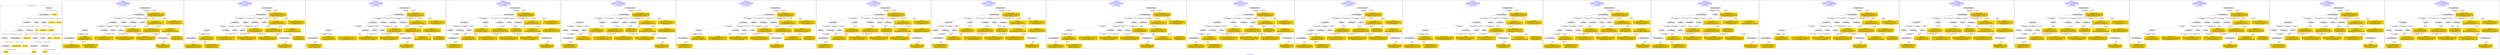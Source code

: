 digraph n0 {
fontcolor="blue"
remincross="true"
label="s20-s-lacma.xml"
subgraph cluster_0 {
label="1-correct model"
n2[style="filled",color="white",fillcolor="lightgray",label="E12_Production1"];
n3[style="filled",color="white",fillcolor="lightgray",label="E21_Person1"];
n4[style="filled",color="white",fillcolor="lightgray",label="E52_Time-Span1"];
n5[style="filled",color="white",fillcolor="lightgray",label="E69_Death1"];
n6[style="filled",color="white",fillcolor="lightgray",label="E82_Actor_Appellation1"];
n7[shape="plaintext",style="filled",fillcolor="gold",label="Artwork_in_Focus"];
n8[style="filled",color="white",fillcolor="lightgray",label="E53_Place1"];
n9[style="filled",color="white",fillcolor="lightgray",label="E67_Birth1"];
n10[shape="plaintext",style="filled",fillcolor="gold",label="Artist_URI"];
n11[style="filled",color="white",fillcolor="lightgray",label="E22_Man-Made_Object1"];
n12[style="filled",color="white",fillcolor="lightgray",label="E35_Title1"];
n13[style="filled",color="white",fillcolor="lightgray",label="E55_Type1"];
n14[shape="plaintext",style="filled",fillcolor="gold",label="Artwork_Details"];
n15[shape="plaintext",style="filled",fillcolor="gold",label="Object_URI"];
n16[shape="plaintext",style="filled",fillcolor="gold",label="Title"];
n17[style="filled",color="white",fillcolor="lightgray",label="E38_Image1"];
n18[shape="plaintext",style="filled",fillcolor="gold",label="Image_URL"];
n19[style="filled",color="white",fillcolor="lightgray",label="E48_Place_Name1"];
n20[shape="plaintext",style="filled",fillcolor="gold",label="Residence"];
n21[shape="plaintext",style="filled",fillcolor="gold",label="Production_Year"];
n22[style="filled",color="white",fillcolor="lightgray",label="E52_Time-Span2"];
n23[shape="plaintext",style="filled",fillcolor="gold",label="birth_date"];
n24[style="filled",color="white",fillcolor="lightgray",label="E52_Time-Span3"];
n25[shape="plaintext",style="filled",fillcolor="gold",label="death_date"];
n26[shape="plaintext",style="filled",fillcolor="gold",label="Classification_URI"];
n27[shape="plaintext",style="filled",fillcolor="gold",label="Classification"];
n28[shape="plaintext",style="filled",fillcolor="gold",label="Artist_Appellation_URI"];
n29[shape="plaintext",style="filled",fillcolor="gold",label="Artist_Name"];
}
subgraph cluster_1 {
label="candidate 0\nlink coherence:0.88\nnode coherence:0.9166666666666666\nconfidence:0.4575181336648912\nmapping score:0.5056806477295669\ncost:24.99935\n-precision:0.4-recall:0.37"
n31[style="filled",color="white",fillcolor="lightgray",label="E12_Production1"];
n32[style="filled",color="white",fillcolor="lightgray",label="E21_Person1"];
n33[style="filled",color="white",fillcolor="lightgray",label="E52_Time-Span2"];
n34[style="filled",color="white",fillcolor="lightgray",label="E53_Place1"];
n35[style="filled",color="white",fillcolor="lightgray",label="E55_Type1"];
n36[style="filled",color="white",fillcolor="lightgray",label="E82_Actor_Appellation1"];
n37[style="filled",color="white",fillcolor="lightgray",label="E22_Man-Made_Object1"];
n38[style="filled",color="white",fillcolor="lightgray",label="E38_Image1"];
n39[style="filled",color="white",fillcolor="lightgray",label="E54_Dimension1"];
n40[style="filled",color="white",fillcolor="lightgray",label="E55_Type2"];
n41[style="filled",color="white",fillcolor="lightgray",label="E33_Linguistic_Object2"];
n42[style="filled",color="white",fillcolor="lightgray",label="E44_Place_Appellation1"];
n43[shape="plaintext",style="filled",fillcolor="gold",label="Classification\n[E55_Type,classLink,0.344]\n[E55_Type,label,0.299]\n[E33_Linguistic_Object,P3_has_note,0.201]\n[E22_Man-Made_Object,P3_has_note,0.156]"];
n44[shape="plaintext",style="filled",fillcolor="gold",label="Artist_Name\n[E82_Actor_Appellation,label,0.39]\n[E22_Man-Made_Object,P3_has_note,0.246]\n[E73_Information_Object,P3_has_note,0.204]\n[E8_Acquisition,P3_has_note,0.161]"];
n45[shape="plaintext",style="filled",fillcolor="gold",label="death_date\n[E52_Time-Span,P82b_end_of_the_end,0.274]\n[E52_Time-Span,P82_at_some_time_within,0.256]\n[E52_Time-Span,label,0.248]\n[E52_Time-Span,P82a_begin_of_the_begin,0.223]"];
n46[shape="plaintext",style="filled",fillcolor="gold",label="Artist_URI\n[E39_Actor,classLink,0.332]\n[E21_Person,classLink,0.306]\n[E82_Actor_Appellation,classLink,0.261]\n[E30_Right,P3_has_note,0.101]"];
n47[shape="plaintext",style="filled",fillcolor="gold",label="Artwork_Details\n[E54_Dimension,P3_has_note,0.49]\n[E22_Man-Made_Object,P3_has_note,0.194]\n[E34_Inscription,P3_has_note,0.158]\n[E73_Information_Object,P3_has_note,0.158]"];
n48[shape="plaintext",style="filled",fillcolor="gold",label="Artwork_in_Focus\n[E22_Man-Made_Object,P3_has_note,0.3]\n[E33_Linguistic_Object,P3_has_note,0.279]\n[E73_Information_Object,P3_has_note,0.278]\n[E39_Actor,P3_has_note,0.143]"];
n49[shape="plaintext",style="filled",fillcolor="gold",label="Artist_Appellation_URI\n[E82_Actor_Appellation,classLink,0.886]\n[E39_Actor,classLink,0.051]\n[E21_Person,classLink,0.047]\n[E30_Right,P3_has_note,0.016]"];
n50[shape="plaintext",style="filled",fillcolor="gold",label="Classification_URI\n[E55_Type,classLink,0.551]\n[E74_Group,classLink,0.162]\n[E57_Material,classLink,0.145]\n[E55_Type,label,0.142]"];
n51[shape="plaintext",style="filled",fillcolor="gold",label="Image_URL\n[E38_Image,classLink,0.58]\n[E78_Collection,classLink,0.195]\n[E22_Man-Made_Object,classLink,0.155]\n[E21_Person,classLink,0.07]"];
n52[shape="plaintext",style="filled",fillcolor="gold",label="Title\n[E35_Title,label,0.273]\n[E22_Man-Made_Object,P3_has_note,0.272]\n[E30_Right,P3_has_note,0.234]\n[E73_Information_Object,P3_has_note,0.222]"];
n53[shape="plaintext",style="filled",fillcolor="gold",label="birth_date\n[E52_Time-Span,P82a_begin_of_the_begin,0.507]\n[E52_Time-Span,P82_at_some_time_within,0.231]\n[E52_Time-Span,P82b_end_of_the_end,0.196]\n[E52_Time-Span,label,0.066]"];
n54[shape="plaintext",style="filled",fillcolor="gold",label="Production_Year\n[E52_Time-Span,P82b_end_of_the_end,0.395]\n[E52_Time-Span,P82a_begin_of_the_begin,0.273]\n[E52_Time-Span,P82_at_some_time_within,0.262]\n[E12_Production,P3_has_note,0.07]"];
n55[shape="plaintext",style="filled",fillcolor="gold",label="Object_URI\n[E22_Man-Made_Object,classLink,0.787]\n[E30_Right,P3_has_note,0.097]\n[E22_Man-Made_Object,P3_has_note,0.061]\n[E35_Title,label,0.055]"];
n56[shape="plaintext",style="filled",fillcolor="gold",label="Residence\n[E12_Production,P3_has_note,0.37]\n[E44_Place_Appellation,label,0.363]\n[E39_Actor,P3_has_note,0.136]\n[E35_Title,label,0.131]"];
}
subgraph cluster_2 {
label="candidate 1\nlink coherence:0.88\nnode coherence:0.9166666666666666\nconfidence:0.4575181336648912\nmapping score:0.5056806477295669\ncost:24.99939\n-precision:0.4-recall:0.37"
n58[style="filled",color="white",fillcolor="lightgray",label="E12_Production1"];
n59[style="filled",color="white",fillcolor="lightgray",label="E21_Person1"];
n60[style="filled",color="white",fillcolor="lightgray",label="E52_Time-Span2"];
n61[style="filled",color="white",fillcolor="lightgray",label="E53_Place1"];
n62[style="filled",color="white",fillcolor="lightgray",label="E55_Type1"];
n63[style="filled",color="white",fillcolor="lightgray",label="E82_Actor_Appellation1"];
n64[style="filled",color="white",fillcolor="lightgray",label="E22_Man-Made_Object1"];
n65[style="filled",color="white",fillcolor="lightgray",label="E38_Image1"];
n66[style="filled",color="white",fillcolor="lightgray",label="E54_Dimension1"];
n67[style="filled",color="white",fillcolor="lightgray",label="E55_Type3"];
n68[style="filled",color="white",fillcolor="lightgray",label="E33_Linguistic_Object2"];
n69[style="filled",color="white",fillcolor="lightgray",label="E44_Place_Appellation1"];
n70[shape="plaintext",style="filled",fillcolor="gold",label="Artist_Name\n[E82_Actor_Appellation,label,0.39]\n[E22_Man-Made_Object,P3_has_note,0.246]\n[E73_Information_Object,P3_has_note,0.204]\n[E8_Acquisition,P3_has_note,0.161]"];
n71[shape="plaintext",style="filled",fillcolor="gold",label="death_date\n[E52_Time-Span,P82b_end_of_the_end,0.274]\n[E52_Time-Span,P82_at_some_time_within,0.256]\n[E52_Time-Span,label,0.248]\n[E52_Time-Span,P82a_begin_of_the_begin,0.223]"];
n72[shape="plaintext",style="filled",fillcolor="gold",label="Classification\n[E55_Type,classLink,0.344]\n[E55_Type,label,0.299]\n[E33_Linguistic_Object,P3_has_note,0.201]\n[E22_Man-Made_Object,P3_has_note,0.156]"];
n73[shape="plaintext",style="filled",fillcolor="gold",label="Artist_URI\n[E39_Actor,classLink,0.332]\n[E21_Person,classLink,0.306]\n[E82_Actor_Appellation,classLink,0.261]\n[E30_Right,P3_has_note,0.101]"];
n74[shape="plaintext",style="filled",fillcolor="gold",label="Artwork_Details\n[E54_Dimension,P3_has_note,0.49]\n[E22_Man-Made_Object,P3_has_note,0.194]\n[E34_Inscription,P3_has_note,0.158]\n[E73_Information_Object,P3_has_note,0.158]"];
n75[shape="plaintext",style="filled",fillcolor="gold",label="Artwork_in_Focus\n[E22_Man-Made_Object,P3_has_note,0.3]\n[E33_Linguistic_Object,P3_has_note,0.279]\n[E73_Information_Object,P3_has_note,0.278]\n[E39_Actor,P3_has_note,0.143]"];
n76[shape="plaintext",style="filled",fillcolor="gold",label="Artist_Appellation_URI\n[E82_Actor_Appellation,classLink,0.886]\n[E39_Actor,classLink,0.051]\n[E21_Person,classLink,0.047]\n[E30_Right,P3_has_note,0.016]"];
n77[shape="plaintext",style="filled",fillcolor="gold",label="Classification_URI\n[E55_Type,classLink,0.551]\n[E74_Group,classLink,0.162]\n[E57_Material,classLink,0.145]\n[E55_Type,label,0.142]"];
n78[shape="plaintext",style="filled",fillcolor="gold",label="Image_URL\n[E38_Image,classLink,0.58]\n[E78_Collection,classLink,0.195]\n[E22_Man-Made_Object,classLink,0.155]\n[E21_Person,classLink,0.07]"];
n79[shape="plaintext",style="filled",fillcolor="gold",label="Title\n[E35_Title,label,0.273]\n[E22_Man-Made_Object,P3_has_note,0.272]\n[E30_Right,P3_has_note,0.234]\n[E73_Information_Object,P3_has_note,0.222]"];
n80[shape="plaintext",style="filled",fillcolor="gold",label="birth_date\n[E52_Time-Span,P82a_begin_of_the_begin,0.507]\n[E52_Time-Span,P82_at_some_time_within,0.231]\n[E52_Time-Span,P82b_end_of_the_end,0.196]\n[E52_Time-Span,label,0.066]"];
n81[shape="plaintext",style="filled",fillcolor="gold",label="Production_Year\n[E52_Time-Span,P82b_end_of_the_end,0.395]\n[E52_Time-Span,P82a_begin_of_the_begin,0.273]\n[E52_Time-Span,P82_at_some_time_within,0.262]\n[E12_Production,P3_has_note,0.07]"];
n82[shape="plaintext",style="filled",fillcolor="gold",label="Object_URI\n[E22_Man-Made_Object,classLink,0.787]\n[E30_Right,P3_has_note,0.097]\n[E22_Man-Made_Object,P3_has_note,0.061]\n[E35_Title,label,0.055]"];
n83[shape="plaintext",style="filled",fillcolor="gold",label="Residence\n[E12_Production,P3_has_note,0.37]\n[E44_Place_Appellation,label,0.363]\n[E39_Actor,P3_has_note,0.136]\n[E35_Title,label,0.131]"];
}
subgraph cluster_3 {
label="candidate 10\nlink coherence:0.88\nnode coherence:0.9166666666666666\nconfidence:0.4278721223529466\nmapping score:0.49579864395891865\ncost:123.99932\n-precision:0.44-recall:0.41"
n85[style="filled",color="white",fillcolor="lightgray",label="E12_Production1"];
n86[style="filled",color="white",fillcolor="lightgray",label="E21_Person1"];
n87[style="filled",color="white",fillcolor="lightgray",label="E52_Time-Span2"];
n88[style="filled",color="white",fillcolor="lightgray",label="E53_Place1"];
n89[style="filled",color="white",fillcolor="lightgray",label="E55_Type1"];
n90[style="filled",color="white",fillcolor="lightgray",label="E82_Actor_Appellation1"];
n91[style="filled",color="white",fillcolor="lightgray",label="E22_Man-Made_Object1"];
n92[style="filled",color="white",fillcolor="lightgray",label="E38_Image1"];
n93[style="filled",color="white",fillcolor="lightgray",label="E54_Dimension1"];
n94[style="filled",color="white",fillcolor="lightgray",label="E8_Acquisition1"];
n95[style="filled",color="white",fillcolor="lightgray",label="E33_Linguistic_Object2"];
n96[style="filled",color="white",fillcolor="lightgray",label="E44_Place_Appellation1"];
n97[shape="plaintext",style="filled",fillcolor="gold",label="Classification\n[E55_Type,classLink,0.344]\n[E55_Type,label,0.299]\n[E33_Linguistic_Object,P3_has_note,0.201]\n[E22_Man-Made_Object,P3_has_note,0.156]"];
n98[shape="plaintext",style="filled",fillcolor="gold",label="death_date\n[E52_Time-Span,P82b_end_of_the_end,0.274]\n[E52_Time-Span,P82_at_some_time_within,0.256]\n[E52_Time-Span,label,0.248]\n[E52_Time-Span,P82a_begin_of_the_begin,0.223]"];
n99[shape="plaintext",style="filled",fillcolor="gold",label="Production_Year\n[E52_Time-Span,P82b_end_of_the_end,0.395]\n[E52_Time-Span,P82a_begin_of_the_begin,0.273]\n[E52_Time-Span,P82_at_some_time_within,0.262]\n[E12_Production,P3_has_note,0.07]"];
n100[shape="plaintext",style="filled",fillcolor="gold",label="Artist_URI\n[E39_Actor,classLink,0.332]\n[E21_Person,classLink,0.306]\n[E82_Actor_Appellation,classLink,0.261]\n[E30_Right,P3_has_note,0.101]"];
n101[shape="plaintext",style="filled",fillcolor="gold",label="Artwork_Details\n[E54_Dimension,P3_has_note,0.49]\n[E22_Man-Made_Object,P3_has_note,0.194]\n[E34_Inscription,P3_has_note,0.158]\n[E73_Information_Object,P3_has_note,0.158]"];
n102[shape="plaintext",style="filled",fillcolor="gold",label="Artwork_in_Focus\n[E22_Man-Made_Object,P3_has_note,0.3]\n[E33_Linguistic_Object,P3_has_note,0.279]\n[E73_Information_Object,P3_has_note,0.278]\n[E39_Actor,P3_has_note,0.143]"];
n103[shape="plaintext",style="filled",fillcolor="gold",label="Artist_Appellation_URI\n[E82_Actor_Appellation,classLink,0.886]\n[E39_Actor,classLink,0.051]\n[E21_Person,classLink,0.047]\n[E30_Right,P3_has_note,0.016]"];
n104[shape="plaintext",style="filled",fillcolor="gold",label="Classification_URI\n[E55_Type,classLink,0.551]\n[E74_Group,classLink,0.162]\n[E57_Material,classLink,0.145]\n[E55_Type,label,0.142]"];
n105[shape="plaintext",style="filled",fillcolor="gold",label="Image_URL\n[E38_Image,classLink,0.58]\n[E78_Collection,classLink,0.195]\n[E22_Man-Made_Object,classLink,0.155]\n[E21_Person,classLink,0.07]"];
n106[shape="plaintext",style="filled",fillcolor="gold",label="Title\n[E35_Title,label,0.273]\n[E22_Man-Made_Object,P3_has_note,0.272]\n[E30_Right,P3_has_note,0.234]\n[E73_Information_Object,P3_has_note,0.222]"];
n107[shape="plaintext",style="filled",fillcolor="gold",label="birth_date\n[E52_Time-Span,P82a_begin_of_the_begin,0.507]\n[E52_Time-Span,P82_at_some_time_within,0.231]\n[E52_Time-Span,P82b_end_of_the_end,0.196]\n[E52_Time-Span,label,0.066]"];
n108[shape="plaintext",style="filled",fillcolor="gold",label="Artist_Name\n[E82_Actor_Appellation,label,0.39]\n[E22_Man-Made_Object,P3_has_note,0.246]\n[E73_Information_Object,P3_has_note,0.204]\n[E8_Acquisition,P3_has_note,0.161]"];
n109[shape="plaintext",style="filled",fillcolor="gold",label="Object_URI\n[E22_Man-Made_Object,classLink,0.787]\n[E30_Right,P3_has_note,0.097]\n[E22_Man-Made_Object,P3_has_note,0.061]\n[E35_Title,label,0.055]"];
n110[shape="plaintext",style="filled",fillcolor="gold",label="Residence\n[E12_Production,P3_has_note,0.37]\n[E44_Place_Appellation,label,0.363]\n[E39_Actor,P3_has_note,0.136]\n[E35_Title,label,0.131]"];
}
subgraph cluster_4 {
label="candidate 11\nlink coherence:0.88\nnode coherence:0.9166666666666666\nconfidence:0.4278721223529466\nmapping score:0.49579864395891865\ncost:123.99936\n-precision:0.48-recall:0.44"
n112[style="filled",color="white",fillcolor="lightgray",label="E12_Production1"];
n113[style="filled",color="white",fillcolor="lightgray",label="E21_Person1"];
n114[style="filled",color="white",fillcolor="lightgray",label="E52_Time-Span2"];
n115[style="filled",color="white",fillcolor="lightgray",label="E53_Place1"];
n116[style="filled",color="white",fillcolor="lightgray",label="E82_Actor_Appellation1"];
n117[style="filled",color="white",fillcolor="lightgray",label="E22_Man-Made_Object1"];
n118[style="filled",color="white",fillcolor="lightgray",label="E38_Image1"];
n119[style="filled",color="white",fillcolor="lightgray",label="E54_Dimension1"];
n120[style="filled",color="white",fillcolor="lightgray",label="E55_Type2"];
n121[style="filled",color="white",fillcolor="lightgray",label="E8_Acquisition1"];
n122[style="filled",color="white",fillcolor="lightgray",label="E33_Linguistic_Object2"];
n123[style="filled",color="white",fillcolor="lightgray",label="E44_Place_Appellation1"];
n124[shape="plaintext",style="filled",fillcolor="gold",label="Classification_URI\n[E55_Type,classLink,0.551]\n[E74_Group,classLink,0.162]\n[E57_Material,classLink,0.145]\n[E55_Type,label,0.142]"];
n125[shape="plaintext",style="filled",fillcolor="gold",label="death_date\n[E52_Time-Span,P82b_end_of_the_end,0.274]\n[E52_Time-Span,P82_at_some_time_within,0.256]\n[E52_Time-Span,label,0.248]\n[E52_Time-Span,P82a_begin_of_the_begin,0.223]"];
n126[shape="plaintext",style="filled",fillcolor="gold",label="Production_Year\n[E52_Time-Span,P82b_end_of_the_end,0.395]\n[E52_Time-Span,P82a_begin_of_the_begin,0.273]\n[E52_Time-Span,P82_at_some_time_within,0.262]\n[E12_Production,P3_has_note,0.07]"];
n127[shape="plaintext",style="filled",fillcolor="gold",label="Artist_URI\n[E39_Actor,classLink,0.332]\n[E21_Person,classLink,0.306]\n[E82_Actor_Appellation,classLink,0.261]\n[E30_Right,P3_has_note,0.101]"];
n128[shape="plaintext",style="filled",fillcolor="gold",label="Classification\n[E55_Type,classLink,0.344]\n[E55_Type,label,0.299]\n[E33_Linguistic_Object,P3_has_note,0.201]\n[E22_Man-Made_Object,P3_has_note,0.156]"];
n129[shape="plaintext",style="filled",fillcolor="gold",label="Artwork_Details\n[E54_Dimension,P3_has_note,0.49]\n[E22_Man-Made_Object,P3_has_note,0.194]\n[E34_Inscription,P3_has_note,0.158]\n[E73_Information_Object,P3_has_note,0.158]"];
n130[shape="plaintext",style="filled",fillcolor="gold",label="Artwork_in_Focus\n[E22_Man-Made_Object,P3_has_note,0.3]\n[E33_Linguistic_Object,P3_has_note,0.279]\n[E73_Information_Object,P3_has_note,0.278]\n[E39_Actor,P3_has_note,0.143]"];
n131[shape="plaintext",style="filled",fillcolor="gold",label="Artist_Appellation_URI\n[E82_Actor_Appellation,classLink,0.886]\n[E39_Actor,classLink,0.051]\n[E21_Person,classLink,0.047]\n[E30_Right,P3_has_note,0.016]"];
n132[shape="plaintext",style="filled",fillcolor="gold",label="Image_URL\n[E38_Image,classLink,0.58]\n[E78_Collection,classLink,0.195]\n[E22_Man-Made_Object,classLink,0.155]\n[E21_Person,classLink,0.07]"];
n133[shape="plaintext",style="filled",fillcolor="gold",label="Title\n[E35_Title,label,0.273]\n[E22_Man-Made_Object,P3_has_note,0.272]\n[E30_Right,P3_has_note,0.234]\n[E73_Information_Object,P3_has_note,0.222]"];
n134[shape="plaintext",style="filled",fillcolor="gold",label="birth_date\n[E52_Time-Span,P82a_begin_of_the_begin,0.507]\n[E52_Time-Span,P82_at_some_time_within,0.231]\n[E52_Time-Span,P82b_end_of_the_end,0.196]\n[E52_Time-Span,label,0.066]"];
n135[shape="plaintext",style="filled",fillcolor="gold",label="Artist_Name\n[E82_Actor_Appellation,label,0.39]\n[E22_Man-Made_Object,P3_has_note,0.246]\n[E73_Information_Object,P3_has_note,0.204]\n[E8_Acquisition,P3_has_note,0.161]"];
n136[shape="plaintext",style="filled",fillcolor="gold",label="Object_URI\n[E22_Man-Made_Object,classLink,0.787]\n[E30_Right,P3_has_note,0.097]\n[E22_Man-Made_Object,P3_has_note,0.061]\n[E35_Title,label,0.055]"];
n137[shape="plaintext",style="filled",fillcolor="gold",label="Residence\n[E12_Production,P3_has_note,0.37]\n[E44_Place_Appellation,label,0.363]\n[E39_Actor,P3_has_note,0.136]\n[E35_Title,label,0.131]"];
}
subgraph cluster_5 {
label="candidate 12\nlink coherence:0.88\nnode coherence:0.9166666666666666\nconfidence:0.4278721223529466\nmapping score:0.49579864395891865\ncost:123.9994\n-precision:0.48-recall:0.44"
n139[style="filled",color="white",fillcolor="lightgray",label="E12_Production1"];
n140[style="filled",color="white",fillcolor="lightgray",label="E21_Person1"];
n141[style="filled",color="white",fillcolor="lightgray",label="E52_Time-Span2"];
n142[style="filled",color="white",fillcolor="lightgray",label="E53_Place1"];
n143[style="filled",color="white",fillcolor="lightgray",label="E82_Actor_Appellation1"];
n144[style="filled",color="white",fillcolor="lightgray",label="E22_Man-Made_Object1"];
n145[style="filled",color="white",fillcolor="lightgray",label="E38_Image1"];
n146[style="filled",color="white",fillcolor="lightgray",label="E54_Dimension1"];
n147[style="filled",color="white",fillcolor="lightgray",label="E55_Type3"];
n148[style="filled",color="white",fillcolor="lightgray",label="E8_Acquisition1"];
n149[style="filled",color="white",fillcolor="lightgray",label="E33_Linguistic_Object2"];
n150[style="filled",color="white",fillcolor="lightgray",label="E44_Place_Appellation1"];
n151[shape="plaintext",style="filled",fillcolor="gold",label="death_date\n[E52_Time-Span,P82b_end_of_the_end,0.274]\n[E52_Time-Span,P82_at_some_time_within,0.256]\n[E52_Time-Span,label,0.248]\n[E52_Time-Span,P82a_begin_of_the_begin,0.223]"];
n152[shape="plaintext",style="filled",fillcolor="gold",label="Production_Year\n[E52_Time-Span,P82b_end_of_the_end,0.395]\n[E52_Time-Span,P82a_begin_of_the_begin,0.273]\n[E52_Time-Span,P82_at_some_time_within,0.262]\n[E12_Production,P3_has_note,0.07]"];
n153[shape="plaintext",style="filled",fillcolor="gold",label="Classification_URI\n[E55_Type,classLink,0.551]\n[E74_Group,classLink,0.162]\n[E57_Material,classLink,0.145]\n[E55_Type,label,0.142]"];
n154[shape="plaintext",style="filled",fillcolor="gold",label="Artist_URI\n[E39_Actor,classLink,0.332]\n[E21_Person,classLink,0.306]\n[E82_Actor_Appellation,classLink,0.261]\n[E30_Right,P3_has_note,0.101]"];
n155[shape="plaintext",style="filled",fillcolor="gold",label="Artwork_Details\n[E54_Dimension,P3_has_note,0.49]\n[E22_Man-Made_Object,P3_has_note,0.194]\n[E34_Inscription,P3_has_note,0.158]\n[E73_Information_Object,P3_has_note,0.158]"];
n156[shape="plaintext",style="filled",fillcolor="gold",label="Artwork_in_Focus\n[E22_Man-Made_Object,P3_has_note,0.3]\n[E33_Linguistic_Object,P3_has_note,0.279]\n[E73_Information_Object,P3_has_note,0.278]\n[E39_Actor,P3_has_note,0.143]"];
n157[shape="plaintext",style="filled",fillcolor="gold",label="Classification\n[E55_Type,classLink,0.344]\n[E55_Type,label,0.299]\n[E33_Linguistic_Object,P3_has_note,0.201]\n[E22_Man-Made_Object,P3_has_note,0.156]"];
n158[shape="plaintext",style="filled",fillcolor="gold",label="Artist_Appellation_URI\n[E82_Actor_Appellation,classLink,0.886]\n[E39_Actor,classLink,0.051]\n[E21_Person,classLink,0.047]\n[E30_Right,P3_has_note,0.016]"];
n159[shape="plaintext",style="filled",fillcolor="gold",label="Image_URL\n[E38_Image,classLink,0.58]\n[E78_Collection,classLink,0.195]\n[E22_Man-Made_Object,classLink,0.155]\n[E21_Person,classLink,0.07]"];
n160[shape="plaintext",style="filled",fillcolor="gold",label="Title\n[E35_Title,label,0.273]\n[E22_Man-Made_Object,P3_has_note,0.272]\n[E30_Right,P3_has_note,0.234]\n[E73_Information_Object,P3_has_note,0.222]"];
n161[shape="plaintext",style="filled",fillcolor="gold",label="birth_date\n[E52_Time-Span,P82a_begin_of_the_begin,0.507]\n[E52_Time-Span,P82_at_some_time_within,0.231]\n[E52_Time-Span,P82b_end_of_the_end,0.196]\n[E52_Time-Span,label,0.066]"];
n162[shape="plaintext",style="filled",fillcolor="gold",label="Artist_Name\n[E82_Actor_Appellation,label,0.39]\n[E22_Man-Made_Object,P3_has_note,0.246]\n[E73_Information_Object,P3_has_note,0.204]\n[E8_Acquisition,P3_has_note,0.161]"];
n163[shape="plaintext",style="filled",fillcolor="gold",label="Object_URI\n[E22_Man-Made_Object,classLink,0.787]\n[E30_Right,P3_has_note,0.097]\n[E22_Man-Made_Object,P3_has_note,0.061]\n[E35_Title,label,0.055]"];
n164[shape="plaintext",style="filled",fillcolor="gold",label="Residence\n[E12_Production,P3_has_note,0.37]\n[E44_Place_Appellation,label,0.363]\n[E39_Actor,P3_has_note,0.136]\n[E35_Title,label,0.131]"];
}
subgraph cluster_6 {
label="candidate 13\nlink coherence:0.88\nnode coherence:0.9166666666666666\nconfidence:0.417733547025243\nmapping score:0.4924191188496841\ncost:123.99932\n-precision:0.4-recall:0.37"
n166[style="filled",color="white",fillcolor="lightgray",label="E12_Production1"];
n167[style="filled",color="white",fillcolor="lightgray",label="E21_Person1"];
n168[style="filled",color="white",fillcolor="lightgray",label="E52_Time-Span2"];
n169[style="filled",color="white",fillcolor="lightgray",label="E53_Place1"];
n170[style="filled",color="white",fillcolor="lightgray",label="E55_Type1"];
n171[style="filled",color="white",fillcolor="lightgray",label="E82_Actor_Appellation1"];
n172[style="filled",color="white",fillcolor="lightgray",label="E22_Man-Made_Object1"];
n173[style="filled",color="white",fillcolor="lightgray",label="E38_Image1"];
n174[style="filled",color="white",fillcolor="lightgray",label="E54_Dimension1"];
n175[style="filled",color="white",fillcolor="lightgray",label="E8_Acquisition1"];
n176[style="filled",color="white",fillcolor="lightgray",label="E33_Linguistic_Object2"];
n177[style="filled",color="white",fillcolor="lightgray",label="E44_Place_Appellation1"];
n178[shape="plaintext",style="filled",fillcolor="gold",label="Classification\n[E55_Type,classLink,0.344]\n[E55_Type,label,0.299]\n[E33_Linguistic_Object,P3_has_note,0.201]\n[E22_Man-Made_Object,P3_has_note,0.156]"];
n179[shape="plaintext",style="filled",fillcolor="gold",label="death_date\n[E52_Time-Span,P82b_end_of_the_end,0.274]\n[E52_Time-Span,P82_at_some_time_within,0.256]\n[E52_Time-Span,label,0.248]\n[E52_Time-Span,P82a_begin_of_the_begin,0.223]"];
n180[shape="plaintext",style="filled",fillcolor="gold",label="birth_date\n[E52_Time-Span,P82a_begin_of_the_begin,0.507]\n[E52_Time-Span,P82_at_some_time_within,0.231]\n[E52_Time-Span,P82b_end_of_the_end,0.196]\n[E52_Time-Span,label,0.066]"];
n181[shape="plaintext",style="filled",fillcolor="gold",label="Artist_URI\n[E39_Actor,classLink,0.332]\n[E21_Person,classLink,0.306]\n[E82_Actor_Appellation,classLink,0.261]\n[E30_Right,P3_has_note,0.101]"];
n182[shape="plaintext",style="filled",fillcolor="gold",label="Artwork_Details\n[E54_Dimension,P3_has_note,0.49]\n[E22_Man-Made_Object,P3_has_note,0.194]\n[E34_Inscription,P3_has_note,0.158]\n[E73_Information_Object,P3_has_note,0.158]"];
n183[shape="plaintext",style="filled",fillcolor="gold",label="Artwork_in_Focus\n[E22_Man-Made_Object,P3_has_note,0.3]\n[E33_Linguistic_Object,P3_has_note,0.279]\n[E73_Information_Object,P3_has_note,0.278]\n[E39_Actor,P3_has_note,0.143]"];
n184[shape="plaintext",style="filled",fillcolor="gold",label="Artist_Appellation_URI\n[E82_Actor_Appellation,classLink,0.886]\n[E39_Actor,classLink,0.051]\n[E21_Person,classLink,0.047]\n[E30_Right,P3_has_note,0.016]"];
n185[shape="plaintext",style="filled",fillcolor="gold",label="Classification_URI\n[E55_Type,classLink,0.551]\n[E74_Group,classLink,0.162]\n[E57_Material,classLink,0.145]\n[E55_Type,label,0.142]"];
n186[shape="plaintext",style="filled",fillcolor="gold",label="Image_URL\n[E38_Image,classLink,0.58]\n[E78_Collection,classLink,0.195]\n[E22_Man-Made_Object,classLink,0.155]\n[E21_Person,classLink,0.07]"];
n187[shape="plaintext",style="filled",fillcolor="gold",label="Title\n[E35_Title,label,0.273]\n[E22_Man-Made_Object,P3_has_note,0.272]\n[E30_Right,P3_has_note,0.234]\n[E73_Information_Object,P3_has_note,0.222]"];
n188[shape="plaintext",style="filled",fillcolor="gold",label="Artist_Name\n[E82_Actor_Appellation,label,0.39]\n[E22_Man-Made_Object,P3_has_note,0.246]\n[E73_Information_Object,P3_has_note,0.204]\n[E8_Acquisition,P3_has_note,0.161]"];
n189[shape="plaintext",style="filled",fillcolor="gold",label="Production_Year\n[E52_Time-Span,P82b_end_of_the_end,0.395]\n[E52_Time-Span,P82a_begin_of_the_begin,0.273]\n[E52_Time-Span,P82_at_some_time_within,0.262]\n[E12_Production,P3_has_note,0.07]"];
n190[shape="plaintext",style="filled",fillcolor="gold",label="Object_URI\n[E22_Man-Made_Object,classLink,0.787]\n[E30_Right,P3_has_note,0.097]\n[E22_Man-Made_Object,P3_has_note,0.061]\n[E35_Title,label,0.055]"];
n191[shape="plaintext",style="filled",fillcolor="gold",label="Residence\n[E12_Production,P3_has_note,0.37]\n[E44_Place_Appellation,label,0.363]\n[E39_Actor,P3_has_note,0.136]\n[E35_Title,label,0.131]"];
}
subgraph cluster_7 {
label="candidate 14\nlink coherence:0.88\nnode coherence:0.9166666666666666\nconfidence:0.417733547025243\nmapping score:0.4924191188496841\ncost:123.99936\n-precision:0.44-recall:0.41"
n193[style="filled",color="white",fillcolor="lightgray",label="E12_Production1"];
n194[style="filled",color="white",fillcolor="lightgray",label="E21_Person1"];
n195[style="filled",color="white",fillcolor="lightgray",label="E52_Time-Span2"];
n196[style="filled",color="white",fillcolor="lightgray",label="E53_Place1"];
n197[style="filled",color="white",fillcolor="lightgray",label="E82_Actor_Appellation1"];
n198[style="filled",color="white",fillcolor="lightgray",label="E22_Man-Made_Object1"];
n199[style="filled",color="white",fillcolor="lightgray",label="E38_Image1"];
n200[style="filled",color="white",fillcolor="lightgray",label="E54_Dimension1"];
n201[style="filled",color="white",fillcolor="lightgray",label="E55_Type2"];
n202[style="filled",color="white",fillcolor="lightgray",label="E8_Acquisition1"];
n203[style="filled",color="white",fillcolor="lightgray",label="E33_Linguistic_Object2"];
n204[style="filled",color="white",fillcolor="lightgray",label="E44_Place_Appellation1"];
n205[shape="plaintext",style="filled",fillcolor="gold",label="Classification_URI\n[E55_Type,classLink,0.551]\n[E74_Group,classLink,0.162]\n[E57_Material,classLink,0.145]\n[E55_Type,label,0.142]"];
n206[shape="plaintext",style="filled",fillcolor="gold",label="death_date\n[E52_Time-Span,P82b_end_of_the_end,0.274]\n[E52_Time-Span,P82_at_some_time_within,0.256]\n[E52_Time-Span,label,0.248]\n[E52_Time-Span,P82a_begin_of_the_begin,0.223]"];
n207[shape="plaintext",style="filled",fillcolor="gold",label="birth_date\n[E52_Time-Span,P82a_begin_of_the_begin,0.507]\n[E52_Time-Span,P82_at_some_time_within,0.231]\n[E52_Time-Span,P82b_end_of_the_end,0.196]\n[E52_Time-Span,label,0.066]"];
n208[shape="plaintext",style="filled",fillcolor="gold",label="Artist_URI\n[E39_Actor,classLink,0.332]\n[E21_Person,classLink,0.306]\n[E82_Actor_Appellation,classLink,0.261]\n[E30_Right,P3_has_note,0.101]"];
n209[shape="plaintext",style="filled",fillcolor="gold",label="Classification\n[E55_Type,classLink,0.344]\n[E55_Type,label,0.299]\n[E33_Linguistic_Object,P3_has_note,0.201]\n[E22_Man-Made_Object,P3_has_note,0.156]"];
n210[shape="plaintext",style="filled",fillcolor="gold",label="Artwork_Details\n[E54_Dimension,P3_has_note,0.49]\n[E22_Man-Made_Object,P3_has_note,0.194]\n[E34_Inscription,P3_has_note,0.158]\n[E73_Information_Object,P3_has_note,0.158]"];
n211[shape="plaintext",style="filled",fillcolor="gold",label="Artwork_in_Focus\n[E22_Man-Made_Object,P3_has_note,0.3]\n[E33_Linguistic_Object,P3_has_note,0.279]\n[E73_Information_Object,P3_has_note,0.278]\n[E39_Actor,P3_has_note,0.143]"];
n212[shape="plaintext",style="filled",fillcolor="gold",label="Artist_Appellation_URI\n[E82_Actor_Appellation,classLink,0.886]\n[E39_Actor,classLink,0.051]\n[E21_Person,classLink,0.047]\n[E30_Right,P3_has_note,0.016]"];
n213[shape="plaintext",style="filled",fillcolor="gold",label="Image_URL\n[E38_Image,classLink,0.58]\n[E78_Collection,classLink,0.195]\n[E22_Man-Made_Object,classLink,0.155]\n[E21_Person,classLink,0.07]"];
n214[shape="plaintext",style="filled",fillcolor="gold",label="Title\n[E35_Title,label,0.273]\n[E22_Man-Made_Object,P3_has_note,0.272]\n[E30_Right,P3_has_note,0.234]\n[E73_Information_Object,P3_has_note,0.222]"];
n215[shape="plaintext",style="filled",fillcolor="gold",label="Artist_Name\n[E82_Actor_Appellation,label,0.39]\n[E22_Man-Made_Object,P3_has_note,0.246]\n[E73_Information_Object,P3_has_note,0.204]\n[E8_Acquisition,P3_has_note,0.161]"];
n216[shape="plaintext",style="filled",fillcolor="gold",label="Production_Year\n[E52_Time-Span,P82b_end_of_the_end,0.395]\n[E52_Time-Span,P82a_begin_of_the_begin,0.273]\n[E52_Time-Span,P82_at_some_time_within,0.262]\n[E12_Production,P3_has_note,0.07]"];
n217[shape="plaintext",style="filled",fillcolor="gold",label="Object_URI\n[E22_Man-Made_Object,classLink,0.787]\n[E30_Right,P3_has_note,0.097]\n[E22_Man-Made_Object,P3_has_note,0.061]\n[E35_Title,label,0.055]"];
n218[shape="plaintext",style="filled",fillcolor="gold",label="Residence\n[E12_Production,P3_has_note,0.37]\n[E44_Place_Appellation,label,0.363]\n[E39_Actor,P3_has_note,0.136]\n[E35_Title,label,0.131]"];
}
subgraph cluster_8 {
label="candidate 15\nlink coherence:0.88\nnode coherence:0.9166666666666666\nconfidence:0.417733547025243\nmapping score:0.4924191188496841\ncost:123.9994\n-precision:0.44-recall:0.41"
n220[style="filled",color="white",fillcolor="lightgray",label="E12_Production1"];
n221[style="filled",color="white",fillcolor="lightgray",label="E21_Person1"];
n222[style="filled",color="white",fillcolor="lightgray",label="E52_Time-Span2"];
n223[style="filled",color="white",fillcolor="lightgray",label="E53_Place1"];
n224[style="filled",color="white",fillcolor="lightgray",label="E82_Actor_Appellation1"];
n225[style="filled",color="white",fillcolor="lightgray",label="E22_Man-Made_Object1"];
n226[style="filled",color="white",fillcolor="lightgray",label="E38_Image1"];
n227[style="filled",color="white",fillcolor="lightgray",label="E54_Dimension1"];
n228[style="filled",color="white",fillcolor="lightgray",label="E55_Type3"];
n229[style="filled",color="white",fillcolor="lightgray",label="E8_Acquisition1"];
n230[style="filled",color="white",fillcolor="lightgray",label="E33_Linguistic_Object2"];
n231[style="filled",color="white",fillcolor="lightgray",label="E44_Place_Appellation1"];
n232[shape="plaintext",style="filled",fillcolor="gold",label="death_date\n[E52_Time-Span,P82b_end_of_the_end,0.274]\n[E52_Time-Span,P82_at_some_time_within,0.256]\n[E52_Time-Span,label,0.248]\n[E52_Time-Span,P82a_begin_of_the_begin,0.223]"];
n233[shape="plaintext",style="filled",fillcolor="gold",label="birth_date\n[E52_Time-Span,P82a_begin_of_the_begin,0.507]\n[E52_Time-Span,P82_at_some_time_within,0.231]\n[E52_Time-Span,P82b_end_of_the_end,0.196]\n[E52_Time-Span,label,0.066]"];
n234[shape="plaintext",style="filled",fillcolor="gold",label="Classification_URI\n[E55_Type,classLink,0.551]\n[E74_Group,classLink,0.162]\n[E57_Material,classLink,0.145]\n[E55_Type,label,0.142]"];
n235[shape="plaintext",style="filled",fillcolor="gold",label="Artist_URI\n[E39_Actor,classLink,0.332]\n[E21_Person,classLink,0.306]\n[E82_Actor_Appellation,classLink,0.261]\n[E30_Right,P3_has_note,0.101]"];
n236[shape="plaintext",style="filled",fillcolor="gold",label="Artwork_Details\n[E54_Dimension,P3_has_note,0.49]\n[E22_Man-Made_Object,P3_has_note,0.194]\n[E34_Inscription,P3_has_note,0.158]\n[E73_Information_Object,P3_has_note,0.158]"];
n237[shape="plaintext",style="filled",fillcolor="gold",label="Artwork_in_Focus\n[E22_Man-Made_Object,P3_has_note,0.3]\n[E33_Linguistic_Object,P3_has_note,0.279]\n[E73_Information_Object,P3_has_note,0.278]\n[E39_Actor,P3_has_note,0.143]"];
n238[shape="plaintext",style="filled",fillcolor="gold",label="Classification\n[E55_Type,classLink,0.344]\n[E55_Type,label,0.299]\n[E33_Linguistic_Object,P3_has_note,0.201]\n[E22_Man-Made_Object,P3_has_note,0.156]"];
n239[shape="plaintext",style="filled",fillcolor="gold",label="Artist_Appellation_URI\n[E82_Actor_Appellation,classLink,0.886]\n[E39_Actor,classLink,0.051]\n[E21_Person,classLink,0.047]\n[E30_Right,P3_has_note,0.016]"];
n240[shape="plaintext",style="filled",fillcolor="gold",label="Image_URL\n[E38_Image,classLink,0.58]\n[E78_Collection,classLink,0.195]\n[E22_Man-Made_Object,classLink,0.155]\n[E21_Person,classLink,0.07]"];
n241[shape="plaintext",style="filled",fillcolor="gold",label="Title\n[E35_Title,label,0.273]\n[E22_Man-Made_Object,P3_has_note,0.272]\n[E30_Right,P3_has_note,0.234]\n[E73_Information_Object,P3_has_note,0.222]"];
n242[shape="plaintext",style="filled",fillcolor="gold",label="Artist_Name\n[E82_Actor_Appellation,label,0.39]\n[E22_Man-Made_Object,P3_has_note,0.246]\n[E73_Information_Object,P3_has_note,0.204]\n[E8_Acquisition,P3_has_note,0.161]"];
n243[shape="plaintext",style="filled",fillcolor="gold",label="Production_Year\n[E52_Time-Span,P82b_end_of_the_end,0.395]\n[E52_Time-Span,P82a_begin_of_the_begin,0.273]\n[E52_Time-Span,P82_at_some_time_within,0.262]\n[E12_Production,P3_has_note,0.07]"];
n244[shape="plaintext",style="filled",fillcolor="gold",label="Object_URI\n[E22_Man-Made_Object,classLink,0.787]\n[E30_Right,P3_has_note,0.097]\n[E22_Man-Made_Object,P3_has_note,0.061]\n[E35_Title,label,0.055]"];
n245[shape="plaintext",style="filled",fillcolor="gold",label="Residence\n[E12_Production,P3_has_note,0.37]\n[E44_Place_Appellation,label,0.363]\n[E39_Actor,P3_has_note,0.136]\n[E35_Title,label,0.131]"];
}
subgraph cluster_9 {
label="candidate 16\nlink coherence:0.875\nnode coherence:0.9130434782608695\nconfidence:0.45435304456471304\nmapping score:0.5153226504656704\ncost:23.99939\n-precision:0.46-recall:0.41"
n247[style="filled",color="white",fillcolor="lightgray",label="E12_Production1"];
n248[style="filled",color="white",fillcolor="lightgray",label="E21_Person1"];
n249[style="filled",color="white",fillcolor="lightgray",label="E52_Time-Span2"];
n250[style="filled",color="white",fillcolor="lightgray",label="E53_Place1"];
n251[style="filled",color="white",fillcolor="lightgray",label="E55_Type1"];
n252[style="filled",color="white",fillcolor="lightgray",label="E82_Actor_Appellation1"];
n253[style="filled",color="white",fillcolor="lightgray",label="E22_Man-Made_Object1"];
n254[style="filled",color="white",fillcolor="lightgray",label="E38_Image1"];
n255[style="filled",color="white",fillcolor="lightgray",label="E54_Dimension1"];
n256[style="filled",color="white",fillcolor="lightgray",label="E33_Linguistic_Object2"];
n257[style="filled",color="white",fillcolor="lightgray",label="E44_Place_Appellation1"];
n258[shape="plaintext",style="filled",fillcolor="gold",label="Classification\n[E55_Type,classLink,0.344]\n[E55_Type,label,0.299]\n[E33_Linguistic_Object,P3_has_note,0.201]\n[E22_Man-Made_Object,P3_has_note,0.156]"];
n259[shape="plaintext",style="filled",fillcolor="gold",label="Artist_Name\n[E82_Actor_Appellation,label,0.39]\n[E22_Man-Made_Object,P3_has_note,0.246]\n[E73_Information_Object,P3_has_note,0.204]\n[E8_Acquisition,P3_has_note,0.161]"];
n260[shape="plaintext",style="filled",fillcolor="gold",label="death_date\n[E52_Time-Span,P82b_end_of_the_end,0.274]\n[E52_Time-Span,P82_at_some_time_within,0.256]\n[E52_Time-Span,label,0.248]\n[E52_Time-Span,P82a_begin_of_the_begin,0.223]"];
n261[shape="plaintext",style="filled",fillcolor="gold",label="Artist_URI\n[E39_Actor,classLink,0.332]\n[E21_Person,classLink,0.306]\n[E82_Actor_Appellation,classLink,0.261]\n[E30_Right,P3_has_note,0.101]"];
n262[shape="plaintext",style="filled",fillcolor="gold",label="Artwork_Details\n[E54_Dimension,P3_has_note,0.49]\n[E22_Man-Made_Object,P3_has_note,0.194]\n[E34_Inscription,P3_has_note,0.158]\n[E73_Information_Object,P3_has_note,0.158]"];
n263[shape="plaintext",style="filled",fillcolor="gold",label="Artwork_in_Focus\n[E22_Man-Made_Object,P3_has_note,0.3]\n[E33_Linguistic_Object,P3_has_note,0.279]\n[E73_Information_Object,P3_has_note,0.278]\n[E39_Actor,P3_has_note,0.143]"];
n264[shape="plaintext",style="filled",fillcolor="gold",label="Artist_Appellation_URI\n[E82_Actor_Appellation,classLink,0.886]\n[E39_Actor,classLink,0.051]\n[E21_Person,classLink,0.047]\n[E30_Right,P3_has_note,0.016]"];
n265[shape="plaintext",style="filled",fillcolor="gold",label="Classification_URI\n[E55_Type,classLink,0.551]\n[E74_Group,classLink,0.162]\n[E57_Material,classLink,0.145]\n[E55_Type,label,0.142]"];
n266[shape="plaintext",style="filled",fillcolor="gold",label="Image_URL\n[E38_Image,classLink,0.58]\n[E78_Collection,classLink,0.195]\n[E22_Man-Made_Object,classLink,0.155]\n[E21_Person,classLink,0.07]"];
n267[shape="plaintext",style="filled",fillcolor="gold",label="Title\n[E35_Title,label,0.273]\n[E22_Man-Made_Object,P3_has_note,0.272]\n[E30_Right,P3_has_note,0.234]\n[E73_Information_Object,P3_has_note,0.222]"];
n268[shape="plaintext",style="filled",fillcolor="gold",label="birth_date\n[E52_Time-Span,P82a_begin_of_the_begin,0.507]\n[E52_Time-Span,P82_at_some_time_within,0.231]\n[E52_Time-Span,P82b_end_of_the_end,0.196]\n[E52_Time-Span,label,0.066]"];
n269[shape="plaintext",style="filled",fillcolor="gold",label="Production_Year\n[E52_Time-Span,P82b_end_of_the_end,0.395]\n[E52_Time-Span,P82a_begin_of_the_begin,0.273]\n[E52_Time-Span,P82_at_some_time_within,0.262]\n[E12_Production,P3_has_note,0.07]"];
n270[shape="plaintext",style="filled",fillcolor="gold",label="Object_URI\n[E22_Man-Made_Object,classLink,0.787]\n[E30_Right,P3_has_note,0.097]\n[E22_Man-Made_Object,P3_has_note,0.061]\n[E35_Title,label,0.055]"];
n271[shape="plaintext",style="filled",fillcolor="gold",label="Residence\n[E12_Production,P3_has_note,0.37]\n[E44_Place_Appellation,label,0.363]\n[E39_Actor,P3_has_note,0.136]\n[E35_Title,label,0.131]"];
}
subgraph cluster_10 {
label="candidate 17\nlink coherence:0.875\nnode coherence:0.9130434782608695\nconfidence:0.45435304456471304\nmapping score:0.5153226504656704\ncost:23.99943\n-precision:0.5-recall:0.44"
n273[style="filled",color="white",fillcolor="lightgray",label="E12_Production1"];
n274[style="filled",color="white",fillcolor="lightgray",label="E21_Person1"];
n275[style="filled",color="white",fillcolor="lightgray",label="E52_Time-Span2"];
n276[style="filled",color="white",fillcolor="lightgray",label="E53_Place1"];
n277[style="filled",color="white",fillcolor="lightgray",label="E82_Actor_Appellation1"];
n278[style="filled",color="white",fillcolor="lightgray",label="E22_Man-Made_Object1"];
n279[style="filled",color="white",fillcolor="lightgray",label="E38_Image1"];
n280[style="filled",color="white",fillcolor="lightgray",label="E54_Dimension1"];
n281[style="filled",color="white",fillcolor="lightgray",label="E55_Type2"];
n282[style="filled",color="white",fillcolor="lightgray",label="E33_Linguistic_Object2"];
n283[style="filled",color="white",fillcolor="lightgray",label="E44_Place_Appellation1"];
n284[shape="plaintext",style="filled",fillcolor="gold",label="Classification_URI\n[E55_Type,classLink,0.551]\n[E74_Group,classLink,0.162]\n[E57_Material,classLink,0.145]\n[E55_Type,label,0.142]"];
n285[shape="plaintext",style="filled",fillcolor="gold",label="Artist_Name\n[E82_Actor_Appellation,label,0.39]\n[E22_Man-Made_Object,P3_has_note,0.246]\n[E73_Information_Object,P3_has_note,0.204]\n[E8_Acquisition,P3_has_note,0.161]"];
n286[shape="plaintext",style="filled",fillcolor="gold",label="death_date\n[E52_Time-Span,P82b_end_of_the_end,0.274]\n[E52_Time-Span,P82_at_some_time_within,0.256]\n[E52_Time-Span,label,0.248]\n[E52_Time-Span,P82a_begin_of_the_begin,0.223]"];
n287[shape="plaintext",style="filled",fillcolor="gold",label="Artist_URI\n[E39_Actor,classLink,0.332]\n[E21_Person,classLink,0.306]\n[E82_Actor_Appellation,classLink,0.261]\n[E30_Right,P3_has_note,0.101]"];
n288[shape="plaintext",style="filled",fillcolor="gold",label="Classification\n[E55_Type,classLink,0.344]\n[E55_Type,label,0.299]\n[E33_Linguistic_Object,P3_has_note,0.201]\n[E22_Man-Made_Object,P3_has_note,0.156]"];
n289[shape="plaintext",style="filled",fillcolor="gold",label="Artwork_Details\n[E54_Dimension,P3_has_note,0.49]\n[E22_Man-Made_Object,P3_has_note,0.194]\n[E34_Inscription,P3_has_note,0.158]\n[E73_Information_Object,P3_has_note,0.158]"];
n290[shape="plaintext",style="filled",fillcolor="gold",label="Artwork_in_Focus\n[E22_Man-Made_Object,P3_has_note,0.3]\n[E33_Linguistic_Object,P3_has_note,0.279]\n[E73_Information_Object,P3_has_note,0.278]\n[E39_Actor,P3_has_note,0.143]"];
n291[shape="plaintext",style="filled",fillcolor="gold",label="Artist_Appellation_URI\n[E82_Actor_Appellation,classLink,0.886]\n[E39_Actor,classLink,0.051]\n[E21_Person,classLink,0.047]\n[E30_Right,P3_has_note,0.016]"];
n292[shape="plaintext",style="filled",fillcolor="gold",label="Image_URL\n[E38_Image,classLink,0.58]\n[E78_Collection,classLink,0.195]\n[E22_Man-Made_Object,classLink,0.155]\n[E21_Person,classLink,0.07]"];
n293[shape="plaintext",style="filled",fillcolor="gold",label="Title\n[E35_Title,label,0.273]\n[E22_Man-Made_Object,P3_has_note,0.272]\n[E30_Right,P3_has_note,0.234]\n[E73_Information_Object,P3_has_note,0.222]"];
n294[shape="plaintext",style="filled",fillcolor="gold",label="birth_date\n[E52_Time-Span,P82a_begin_of_the_begin,0.507]\n[E52_Time-Span,P82_at_some_time_within,0.231]\n[E52_Time-Span,P82b_end_of_the_end,0.196]\n[E52_Time-Span,label,0.066]"];
n295[shape="plaintext",style="filled",fillcolor="gold",label="Production_Year\n[E52_Time-Span,P82b_end_of_the_end,0.395]\n[E52_Time-Span,P82a_begin_of_the_begin,0.273]\n[E52_Time-Span,P82_at_some_time_within,0.262]\n[E12_Production,P3_has_note,0.07]"];
n296[shape="plaintext",style="filled",fillcolor="gold",label="Object_URI\n[E22_Man-Made_Object,classLink,0.787]\n[E30_Right,P3_has_note,0.097]\n[E22_Man-Made_Object,P3_has_note,0.061]\n[E35_Title,label,0.055]"];
n297[shape="plaintext",style="filled",fillcolor="gold",label="Residence\n[E12_Production,P3_has_note,0.37]\n[E44_Place_Appellation,label,0.363]\n[E39_Actor,P3_has_note,0.136]\n[E35_Title,label,0.131]"];
}
subgraph cluster_11 {
label="candidate 18\nlink coherence:0.875\nnode coherence:0.9130434782608695\nconfidence:0.45435304456471304\nmapping score:0.5153226504656704\ncost:23.99947\n-precision:0.5-recall:0.44"
n299[style="filled",color="white",fillcolor="lightgray",label="E12_Production1"];
n300[style="filled",color="white",fillcolor="lightgray",label="E21_Person1"];
n301[style="filled",color="white",fillcolor="lightgray",label="E52_Time-Span2"];
n302[style="filled",color="white",fillcolor="lightgray",label="E53_Place1"];
n303[style="filled",color="white",fillcolor="lightgray",label="E82_Actor_Appellation1"];
n304[style="filled",color="white",fillcolor="lightgray",label="E22_Man-Made_Object1"];
n305[style="filled",color="white",fillcolor="lightgray",label="E38_Image1"];
n306[style="filled",color="white",fillcolor="lightgray",label="E54_Dimension1"];
n307[style="filled",color="white",fillcolor="lightgray",label="E55_Type3"];
n308[style="filled",color="white",fillcolor="lightgray",label="E33_Linguistic_Object2"];
n309[style="filled",color="white",fillcolor="lightgray",label="E44_Place_Appellation1"];
n310[shape="plaintext",style="filled",fillcolor="gold",label="Artist_Name\n[E82_Actor_Appellation,label,0.39]\n[E22_Man-Made_Object,P3_has_note,0.246]\n[E73_Information_Object,P3_has_note,0.204]\n[E8_Acquisition,P3_has_note,0.161]"];
n311[shape="plaintext",style="filled",fillcolor="gold",label="death_date\n[E52_Time-Span,P82b_end_of_the_end,0.274]\n[E52_Time-Span,P82_at_some_time_within,0.256]\n[E52_Time-Span,label,0.248]\n[E52_Time-Span,P82a_begin_of_the_begin,0.223]"];
n312[shape="plaintext",style="filled",fillcolor="gold",label="Classification_URI\n[E55_Type,classLink,0.551]\n[E74_Group,classLink,0.162]\n[E57_Material,classLink,0.145]\n[E55_Type,label,0.142]"];
n313[shape="plaintext",style="filled",fillcolor="gold",label="Artist_URI\n[E39_Actor,classLink,0.332]\n[E21_Person,classLink,0.306]\n[E82_Actor_Appellation,classLink,0.261]\n[E30_Right,P3_has_note,0.101]"];
n314[shape="plaintext",style="filled",fillcolor="gold",label="Artwork_Details\n[E54_Dimension,P3_has_note,0.49]\n[E22_Man-Made_Object,P3_has_note,0.194]\n[E34_Inscription,P3_has_note,0.158]\n[E73_Information_Object,P3_has_note,0.158]"];
n315[shape="plaintext",style="filled",fillcolor="gold",label="Artwork_in_Focus\n[E22_Man-Made_Object,P3_has_note,0.3]\n[E33_Linguistic_Object,P3_has_note,0.279]\n[E73_Information_Object,P3_has_note,0.278]\n[E39_Actor,P3_has_note,0.143]"];
n316[shape="plaintext",style="filled",fillcolor="gold",label="Classification\n[E55_Type,classLink,0.344]\n[E55_Type,label,0.299]\n[E33_Linguistic_Object,P3_has_note,0.201]\n[E22_Man-Made_Object,P3_has_note,0.156]"];
n317[shape="plaintext",style="filled",fillcolor="gold",label="Artist_Appellation_URI\n[E82_Actor_Appellation,classLink,0.886]\n[E39_Actor,classLink,0.051]\n[E21_Person,classLink,0.047]\n[E30_Right,P3_has_note,0.016]"];
n318[shape="plaintext",style="filled",fillcolor="gold",label="Image_URL\n[E38_Image,classLink,0.58]\n[E78_Collection,classLink,0.195]\n[E22_Man-Made_Object,classLink,0.155]\n[E21_Person,classLink,0.07]"];
n319[shape="plaintext",style="filled",fillcolor="gold",label="Title\n[E35_Title,label,0.273]\n[E22_Man-Made_Object,P3_has_note,0.272]\n[E30_Right,P3_has_note,0.234]\n[E73_Information_Object,P3_has_note,0.222]"];
n320[shape="plaintext",style="filled",fillcolor="gold",label="birth_date\n[E52_Time-Span,P82a_begin_of_the_begin,0.507]\n[E52_Time-Span,P82_at_some_time_within,0.231]\n[E52_Time-Span,P82b_end_of_the_end,0.196]\n[E52_Time-Span,label,0.066]"];
n321[shape="plaintext",style="filled",fillcolor="gold",label="Production_Year\n[E52_Time-Span,P82b_end_of_the_end,0.395]\n[E52_Time-Span,P82a_begin_of_the_begin,0.273]\n[E52_Time-Span,P82_at_some_time_within,0.262]\n[E12_Production,P3_has_note,0.07]"];
n322[shape="plaintext",style="filled",fillcolor="gold",label="Object_URI\n[E22_Man-Made_Object,classLink,0.787]\n[E30_Right,P3_has_note,0.097]\n[E22_Man-Made_Object,P3_has_note,0.061]\n[E35_Title,label,0.055]"];
n323[shape="plaintext",style="filled",fillcolor="gold",label="Residence\n[E12_Production,P3_has_note,0.37]\n[E44_Place_Appellation,label,0.363]\n[E39_Actor,P3_has_note,0.136]\n[E35_Title,label,0.131]"];
}
subgraph cluster_12 {
label="candidate 19\nlink coherence:0.875\nnode coherence:0.9130434782608695\nconfidence:0.44605850029682353\nmapping score:0.5125578023763738\ncost:23.99939\n-precision:0.5-recall:0.44"
n325[style="filled",color="white",fillcolor="lightgray",label="E12_Production1"];
n326[style="filled",color="white",fillcolor="lightgray",label="E21_Person1"];
n327[style="filled",color="white",fillcolor="lightgray",label="E52_Time-Span2"];
n328[style="filled",color="white",fillcolor="lightgray",label="E53_Place1"];
n329[style="filled",color="white",fillcolor="lightgray",label="E55_Type1"];
n330[style="filled",color="white",fillcolor="lightgray",label="E82_Actor_Appellation1"];
n331[style="filled",color="white",fillcolor="lightgray",label="E22_Man-Made_Object1"];
n332[style="filled",color="white",fillcolor="lightgray",label="E38_Image1"];
n333[style="filled",color="white",fillcolor="lightgray",label="E54_Dimension1"];
n334[style="filled",color="white",fillcolor="lightgray",label="E33_Linguistic_Object2"];
n335[style="filled",color="white",fillcolor="lightgray",label="E44_Place_Appellation1"];
n336[shape="plaintext",style="filled",fillcolor="gold",label="Classification\n[E55_Type,classLink,0.344]\n[E55_Type,label,0.299]\n[E33_Linguistic_Object,P3_has_note,0.201]\n[E22_Man-Made_Object,P3_has_note,0.156]"];
n337[shape="plaintext",style="filled",fillcolor="gold",label="Artist_Name\n[E82_Actor_Appellation,label,0.39]\n[E22_Man-Made_Object,P3_has_note,0.246]\n[E73_Information_Object,P3_has_note,0.204]\n[E8_Acquisition,P3_has_note,0.161]"];
n338[shape="plaintext",style="filled",fillcolor="gold",label="Production_Year\n[E52_Time-Span,P82b_end_of_the_end,0.395]\n[E52_Time-Span,P82a_begin_of_the_begin,0.273]\n[E52_Time-Span,P82_at_some_time_within,0.262]\n[E12_Production,P3_has_note,0.07]"];
n339[shape="plaintext",style="filled",fillcolor="gold",label="Artist_URI\n[E39_Actor,classLink,0.332]\n[E21_Person,classLink,0.306]\n[E82_Actor_Appellation,classLink,0.261]\n[E30_Right,P3_has_note,0.101]"];
n340[shape="plaintext",style="filled",fillcolor="gold",label="Artwork_Details\n[E54_Dimension,P3_has_note,0.49]\n[E22_Man-Made_Object,P3_has_note,0.194]\n[E34_Inscription,P3_has_note,0.158]\n[E73_Information_Object,P3_has_note,0.158]"];
n341[shape="plaintext",style="filled",fillcolor="gold",label="Artwork_in_Focus\n[E22_Man-Made_Object,P3_has_note,0.3]\n[E33_Linguistic_Object,P3_has_note,0.279]\n[E73_Information_Object,P3_has_note,0.278]\n[E39_Actor,P3_has_note,0.143]"];
n342[shape="plaintext",style="filled",fillcolor="gold",label="Artist_Appellation_URI\n[E82_Actor_Appellation,classLink,0.886]\n[E39_Actor,classLink,0.051]\n[E21_Person,classLink,0.047]\n[E30_Right,P3_has_note,0.016]"];
n343[shape="plaintext",style="filled",fillcolor="gold",label="Classification_URI\n[E55_Type,classLink,0.551]\n[E74_Group,classLink,0.162]\n[E57_Material,classLink,0.145]\n[E55_Type,label,0.142]"];
n344[shape="plaintext",style="filled",fillcolor="gold",label="Image_URL\n[E38_Image,classLink,0.58]\n[E78_Collection,classLink,0.195]\n[E22_Man-Made_Object,classLink,0.155]\n[E21_Person,classLink,0.07]"];
n345[shape="plaintext",style="filled",fillcolor="gold",label="Title\n[E35_Title,label,0.273]\n[E22_Man-Made_Object,P3_has_note,0.272]\n[E30_Right,P3_has_note,0.234]\n[E73_Information_Object,P3_has_note,0.222]"];
n346[shape="plaintext",style="filled",fillcolor="gold",label="birth_date\n[E52_Time-Span,P82a_begin_of_the_begin,0.507]\n[E52_Time-Span,P82_at_some_time_within,0.231]\n[E52_Time-Span,P82b_end_of_the_end,0.196]\n[E52_Time-Span,label,0.066]"];
n347[shape="plaintext",style="filled",fillcolor="gold",label="death_date\n[E52_Time-Span,P82b_end_of_the_end,0.274]\n[E52_Time-Span,P82_at_some_time_within,0.256]\n[E52_Time-Span,label,0.248]\n[E52_Time-Span,P82a_begin_of_the_begin,0.223]"];
n348[shape="plaintext",style="filled",fillcolor="gold",label="Object_URI\n[E22_Man-Made_Object,classLink,0.787]\n[E30_Right,P3_has_note,0.097]\n[E22_Man-Made_Object,P3_has_note,0.061]\n[E35_Title,label,0.055]"];
n349[shape="plaintext",style="filled",fillcolor="gold",label="Residence\n[E12_Production,P3_has_note,0.37]\n[E44_Place_Appellation,label,0.363]\n[E39_Actor,P3_has_note,0.136]\n[E35_Title,label,0.131]"];
}
subgraph cluster_13 {
label="candidate 2\nlink coherence:0.88\nnode coherence:0.9166666666666666\nconfidence:0.4575181336648912\nmapping score:0.5056806477295669\ncost:24.99943\n-precision:0.44-recall:0.41"
n351[style="filled",color="white",fillcolor="lightgray",label="E12_Production1"];
n352[style="filled",color="white",fillcolor="lightgray",label="E21_Person1"];
n353[style="filled",color="white",fillcolor="lightgray",label="E52_Time-Span2"];
n354[style="filled",color="white",fillcolor="lightgray",label="E53_Place1"];
n355[style="filled",color="white",fillcolor="lightgray",label="E82_Actor_Appellation1"];
n356[style="filled",color="white",fillcolor="lightgray",label="E22_Man-Made_Object1"];
n357[style="filled",color="white",fillcolor="lightgray",label="E38_Image1"];
n358[style="filled",color="white",fillcolor="lightgray",label="E54_Dimension1"];
n359[style="filled",color="white",fillcolor="lightgray",label="E55_Type2"];
n360[style="filled",color="white",fillcolor="lightgray",label="E55_Type3"];
n361[style="filled",color="white",fillcolor="lightgray",label="E33_Linguistic_Object2"];
n362[style="filled",color="white",fillcolor="lightgray",label="E44_Place_Appellation1"];
n363[shape="plaintext",style="filled",fillcolor="gold",label="Classification_URI\n[E55_Type,classLink,0.551]\n[E74_Group,classLink,0.162]\n[E57_Material,classLink,0.145]\n[E55_Type,label,0.142]"];
n364[shape="plaintext",style="filled",fillcolor="gold",label="Artist_Name\n[E82_Actor_Appellation,label,0.39]\n[E22_Man-Made_Object,P3_has_note,0.246]\n[E73_Information_Object,P3_has_note,0.204]\n[E8_Acquisition,P3_has_note,0.161]"];
n365[shape="plaintext",style="filled",fillcolor="gold",label="death_date\n[E52_Time-Span,P82b_end_of_the_end,0.274]\n[E52_Time-Span,P82_at_some_time_within,0.256]\n[E52_Time-Span,label,0.248]\n[E52_Time-Span,P82a_begin_of_the_begin,0.223]"];
n366[shape="plaintext",style="filled",fillcolor="gold",label="Classification\n[E55_Type,classLink,0.344]\n[E55_Type,label,0.299]\n[E33_Linguistic_Object,P3_has_note,0.201]\n[E22_Man-Made_Object,P3_has_note,0.156]"];
n367[shape="plaintext",style="filled",fillcolor="gold",label="Artist_URI\n[E39_Actor,classLink,0.332]\n[E21_Person,classLink,0.306]\n[E82_Actor_Appellation,classLink,0.261]\n[E30_Right,P3_has_note,0.101]"];
n368[shape="plaintext",style="filled",fillcolor="gold",label="Artwork_Details\n[E54_Dimension,P3_has_note,0.49]\n[E22_Man-Made_Object,P3_has_note,0.194]\n[E34_Inscription,P3_has_note,0.158]\n[E73_Information_Object,P3_has_note,0.158]"];
n369[shape="plaintext",style="filled",fillcolor="gold",label="Artwork_in_Focus\n[E22_Man-Made_Object,P3_has_note,0.3]\n[E33_Linguistic_Object,P3_has_note,0.279]\n[E73_Information_Object,P3_has_note,0.278]\n[E39_Actor,P3_has_note,0.143]"];
n370[shape="plaintext",style="filled",fillcolor="gold",label="Artist_Appellation_URI\n[E82_Actor_Appellation,classLink,0.886]\n[E39_Actor,classLink,0.051]\n[E21_Person,classLink,0.047]\n[E30_Right,P3_has_note,0.016]"];
n371[shape="plaintext",style="filled",fillcolor="gold",label="Image_URL\n[E38_Image,classLink,0.58]\n[E78_Collection,classLink,0.195]\n[E22_Man-Made_Object,classLink,0.155]\n[E21_Person,classLink,0.07]"];
n372[shape="plaintext",style="filled",fillcolor="gold",label="Title\n[E35_Title,label,0.273]\n[E22_Man-Made_Object,P3_has_note,0.272]\n[E30_Right,P3_has_note,0.234]\n[E73_Information_Object,P3_has_note,0.222]"];
n373[shape="plaintext",style="filled",fillcolor="gold",label="birth_date\n[E52_Time-Span,P82a_begin_of_the_begin,0.507]\n[E52_Time-Span,P82_at_some_time_within,0.231]\n[E52_Time-Span,P82b_end_of_the_end,0.196]\n[E52_Time-Span,label,0.066]"];
n374[shape="plaintext",style="filled",fillcolor="gold",label="Production_Year\n[E52_Time-Span,P82b_end_of_the_end,0.395]\n[E52_Time-Span,P82a_begin_of_the_begin,0.273]\n[E52_Time-Span,P82_at_some_time_within,0.262]\n[E12_Production,P3_has_note,0.07]"];
n375[shape="plaintext",style="filled",fillcolor="gold",label="Object_URI\n[E22_Man-Made_Object,classLink,0.787]\n[E30_Right,P3_has_note,0.097]\n[E22_Man-Made_Object,P3_has_note,0.061]\n[E35_Title,label,0.055]"];
n376[shape="plaintext",style="filled",fillcolor="gold",label="Residence\n[E12_Production,P3_has_note,0.37]\n[E44_Place_Appellation,label,0.363]\n[E39_Actor,P3_has_note,0.136]\n[E35_Title,label,0.131]"];
}
subgraph cluster_14 {
label="candidate 3\nlink coherence:0.88\nnode coherence:0.9166666666666666\nconfidence:0.4575181336648912\nmapping score:0.5056806477295669\ncost:24.99947\n-precision:0.44-recall:0.41"
n378[style="filled",color="white",fillcolor="lightgray",label="E12_Production1"];
n379[style="filled",color="white",fillcolor="lightgray",label="E21_Person1"];
n380[style="filled",color="white",fillcolor="lightgray",label="E52_Time-Span2"];
n381[style="filled",color="white",fillcolor="lightgray",label="E53_Place1"];
n382[style="filled",color="white",fillcolor="lightgray",label="E82_Actor_Appellation1"];
n383[style="filled",color="white",fillcolor="lightgray",label="E22_Man-Made_Object1"];
n384[style="filled",color="white",fillcolor="lightgray",label="E38_Image1"];
n385[style="filled",color="white",fillcolor="lightgray",label="E54_Dimension1"];
n386[style="filled",color="white",fillcolor="lightgray",label="E55_Type3"];
n387[style="filled",color="white",fillcolor="lightgray",label="E33_Linguistic_Object2"];
n388[style="filled",color="white",fillcolor="lightgray",label="E55_Type4"];
n389[style="filled",color="white",fillcolor="lightgray",label="E44_Place_Appellation1"];
n390[shape="plaintext",style="filled",fillcolor="gold",label="Artist_Name\n[E82_Actor_Appellation,label,0.39]\n[E22_Man-Made_Object,P3_has_note,0.246]\n[E73_Information_Object,P3_has_note,0.204]\n[E8_Acquisition,P3_has_note,0.161]"];
n391[shape="plaintext",style="filled",fillcolor="gold",label="death_date\n[E52_Time-Span,P82b_end_of_the_end,0.274]\n[E52_Time-Span,P82_at_some_time_within,0.256]\n[E52_Time-Span,label,0.248]\n[E52_Time-Span,P82a_begin_of_the_begin,0.223]"];
n392[shape="plaintext",style="filled",fillcolor="gold",label="Classification\n[E55_Type,classLink,0.344]\n[E55_Type,label,0.299]\n[E33_Linguistic_Object,P3_has_note,0.201]\n[E22_Man-Made_Object,P3_has_note,0.156]"];
n393[shape="plaintext",style="filled",fillcolor="gold",label="Classification_URI\n[E55_Type,classLink,0.551]\n[E74_Group,classLink,0.162]\n[E57_Material,classLink,0.145]\n[E55_Type,label,0.142]"];
n394[shape="plaintext",style="filled",fillcolor="gold",label="Artist_URI\n[E39_Actor,classLink,0.332]\n[E21_Person,classLink,0.306]\n[E82_Actor_Appellation,classLink,0.261]\n[E30_Right,P3_has_note,0.101]"];
n395[shape="plaintext",style="filled",fillcolor="gold",label="Artwork_Details\n[E54_Dimension,P3_has_note,0.49]\n[E22_Man-Made_Object,P3_has_note,0.194]\n[E34_Inscription,P3_has_note,0.158]\n[E73_Information_Object,P3_has_note,0.158]"];
n396[shape="plaintext",style="filled",fillcolor="gold",label="Artwork_in_Focus\n[E22_Man-Made_Object,P3_has_note,0.3]\n[E33_Linguistic_Object,P3_has_note,0.279]\n[E73_Information_Object,P3_has_note,0.278]\n[E39_Actor,P3_has_note,0.143]"];
n397[shape="plaintext",style="filled",fillcolor="gold",label="Artist_Appellation_URI\n[E82_Actor_Appellation,classLink,0.886]\n[E39_Actor,classLink,0.051]\n[E21_Person,classLink,0.047]\n[E30_Right,P3_has_note,0.016]"];
n398[shape="plaintext",style="filled",fillcolor="gold",label="Image_URL\n[E38_Image,classLink,0.58]\n[E78_Collection,classLink,0.195]\n[E22_Man-Made_Object,classLink,0.155]\n[E21_Person,classLink,0.07]"];
n399[shape="plaintext",style="filled",fillcolor="gold",label="Title\n[E35_Title,label,0.273]\n[E22_Man-Made_Object,P3_has_note,0.272]\n[E30_Right,P3_has_note,0.234]\n[E73_Information_Object,P3_has_note,0.222]"];
n400[shape="plaintext",style="filled",fillcolor="gold",label="birth_date\n[E52_Time-Span,P82a_begin_of_the_begin,0.507]\n[E52_Time-Span,P82_at_some_time_within,0.231]\n[E52_Time-Span,P82b_end_of_the_end,0.196]\n[E52_Time-Span,label,0.066]"];
n401[shape="plaintext",style="filled",fillcolor="gold",label="Production_Year\n[E52_Time-Span,P82b_end_of_the_end,0.395]\n[E52_Time-Span,P82a_begin_of_the_begin,0.273]\n[E52_Time-Span,P82_at_some_time_within,0.262]\n[E12_Production,P3_has_note,0.07]"];
n402[shape="plaintext",style="filled",fillcolor="gold",label="Object_URI\n[E22_Man-Made_Object,classLink,0.787]\n[E30_Right,P3_has_note,0.097]\n[E22_Man-Made_Object,P3_has_note,0.061]\n[E35_Title,label,0.055]"];
n403[shape="plaintext",style="filled",fillcolor="gold",label="Residence\n[E12_Production,P3_has_note,0.37]\n[E44_Place_Appellation,label,0.363]\n[E39_Actor,P3_has_note,0.136]\n[E35_Title,label,0.131]"];
}
subgraph cluster_15 {
label="candidate 4\nlink coherence:0.88\nnode coherence:0.9166666666666666\nconfidence:0.43802049825678724\nmapping score:0.49918143592686554\ncost:24.99932\n-precision:0.4-recall:0.37"
n405[style="filled",color="white",fillcolor="lightgray",label="E12_Production1"];
n406[style="filled",color="white",fillcolor="lightgray",label="E21_Person1"];
n407[style="filled",color="white",fillcolor="lightgray",label="E52_Time-Span2"];
n408[style="filled",color="white",fillcolor="lightgray",label="E53_Place1"];
n409[style="filled",color="white",fillcolor="lightgray",label="E55_Type1"];
n410[style="filled",color="white",fillcolor="lightgray",label="E82_Actor_Appellation1"];
n411[style="filled",color="white",fillcolor="lightgray",label="E22_Man-Made_Object1"];
n412[style="filled",color="white",fillcolor="lightgray",label="E38_Image1"];
n413[style="filled",color="white",fillcolor="lightgray",label="E54_Dimension1"];
n414[style="filled",color="white",fillcolor="lightgray",label="E8_Acquisition1"];
n415[style="filled",color="white",fillcolor="lightgray",label="E33_Linguistic_Object2"];
n416[style="filled",color="white",fillcolor="lightgray",label="E44_Place_Appellation1"];
n417[shape="plaintext",style="filled",fillcolor="gold",label="Classification\n[E55_Type,classLink,0.344]\n[E55_Type,label,0.299]\n[E33_Linguistic_Object,P3_has_note,0.201]\n[E22_Man-Made_Object,P3_has_note,0.156]"];
n418[shape="plaintext",style="filled",fillcolor="gold",label="death_date\n[E52_Time-Span,P82b_end_of_the_end,0.274]\n[E52_Time-Span,P82_at_some_time_within,0.256]\n[E52_Time-Span,label,0.248]\n[E52_Time-Span,P82a_begin_of_the_begin,0.223]"];
n419[shape="plaintext",style="filled",fillcolor="gold",label="Artist_URI\n[E39_Actor,classLink,0.332]\n[E21_Person,classLink,0.306]\n[E82_Actor_Appellation,classLink,0.261]\n[E30_Right,P3_has_note,0.101]"];
n420[shape="plaintext",style="filled",fillcolor="gold",label="Artwork_Details\n[E54_Dimension,P3_has_note,0.49]\n[E22_Man-Made_Object,P3_has_note,0.194]\n[E34_Inscription,P3_has_note,0.158]\n[E73_Information_Object,P3_has_note,0.158]"];
n421[shape="plaintext",style="filled",fillcolor="gold",label="Artwork_in_Focus\n[E22_Man-Made_Object,P3_has_note,0.3]\n[E33_Linguistic_Object,P3_has_note,0.279]\n[E73_Information_Object,P3_has_note,0.278]\n[E39_Actor,P3_has_note,0.143]"];
n422[shape="plaintext",style="filled",fillcolor="gold",label="Artist_Appellation_URI\n[E82_Actor_Appellation,classLink,0.886]\n[E39_Actor,classLink,0.051]\n[E21_Person,classLink,0.047]\n[E30_Right,P3_has_note,0.016]"];
n423[shape="plaintext",style="filled",fillcolor="gold",label="Classification_URI\n[E55_Type,classLink,0.551]\n[E74_Group,classLink,0.162]\n[E57_Material,classLink,0.145]\n[E55_Type,label,0.142]"];
n424[shape="plaintext",style="filled",fillcolor="gold",label="Image_URL\n[E38_Image,classLink,0.58]\n[E78_Collection,classLink,0.195]\n[E22_Man-Made_Object,classLink,0.155]\n[E21_Person,classLink,0.07]"];
n425[shape="plaintext",style="filled",fillcolor="gold",label="Title\n[E35_Title,label,0.273]\n[E22_Man-Made_Object,P3_has_note,0.272]\n[E30_Right,P3_has_note,0.234]\n[E73_Information_Object,P3_has_note,0.222]"];
n426[shape="plaintext",style="filled",fillcolor="gold",label="birth_date\n[E52_Time-Span,P82a_begin_of_the_begin,0.507]\n[E52_Time-Span,P82_at_some_time_within,0.231]\n[E52_Time-Span,P82b_end_of_the_end,0.196]\n[E52_Time-Span,label,0.066]"];
n427[shape="plaintext",style="filled",fillcolor="gold",label="Artist_Name\n[E82_Actor_Appellation,label,0.39]\n[E22_Man-Made_Object,P3_has_note,0.246]\n[E73_Information_Object,P3_has_note,0.204]\n[E8_Acquisition,P3_has_note,0.161]"];
n428[shape="plaintext",style="filled",fillcolor="gold",label="Production_Year\n[E52_Time-Span,P82b_end_of_the_end,0.395]\n[E52_Time-Span,P82a_begin_of_the_begin,0.273]\n[E52_Time-Span,P82_at_some_time_within,0.262]\n[E12_Production,P3_has_note,0.07]"];
n429[shape="plaintext",style="filled",fillcolor="gold",label="Object_URI\n[E22_Man-Made_Object,classLink,0.787]\n[E30_Right,P3_has_note,0.097]\n[E22_Man-Made_Object,P3_has_note,0.061]\n[E35_Title,label,0.055]"];
n430[shape="plaintext",style="filled",fillcolor="gold",label="Residence\n[E12_Production,P3_has_note,0.37]\n[E44_Place_Appellation,label,0.363]\n[E39_Actor,P3_has_note,0.136]\n[E35_Title,label,0.131]"];
}
subgraph cluster_16 {
label="candidate 5\nlink coherence:0.88\nnode coherence:0.9166666666666666\nconfidence:0.43802049825678724\nmapping score:0.49918143592686554\ncost:24.99936\n-precision:0.44-recall:0.41"
n432[style="filled",color="white",fillcolor="lightgray",label="E12_Production1"];
n433[style="filled",color="white",fillcolor="lightgray",label="E21_Person1"];
n434[style="filled",color="white",fillcolor="lightgray",label="E52_Time-Span2"];
n435[style="filled",color="white",fillcolor="lightgray",label="E53_Place1"];
n436[style="filled",color="white",fillcolor="lightgray",label="E82_Actor_Appellation1"];
n437[style="filled",color="white",fillcolor="lightgray",label="E22_Man-Made_Object1"];
n438[style="filled",color="white",fillcolor="lightgray",label="E38_Image1"];
n439[style="filled",color="white",fillcolor="lightgray",label="E54_Dimension1"];
n440[style="filled",color="white",fillcolor="lightgray",label="E55_Type2"];
n441[style="filled",color="white",fillcolor="lightgray",label="E8_Acquisition1"];
n442[style="filled",color="white",fillcolor="lightgray",label="E33_Linguistic_Object2"];
n443[style="filled",color="white",fillcolor="lightgray",label="E44_Place_Appellation1"];
n444[shape="plaintext",style="filled",fillcolor="gold",label="Classification_URI\n[E55_Type,classLink,0.551]\n[E74_Group,classLink,0.162]\n[E57_Material,classLink,0.145]\n[E55_Type,label,0.142]"];
n445[shape="plaintext",style="filled",fillcolor="gold",label="death_date\n[E52_Time-Span,P82b_end_of_the_end,0.274]\n[E52_Time-Span,P82_at_some_time_within,0.256]\n[E52_Time-Span,label,0.248]\n[E52_Time-Span,P82a_begin_of_the_begin,0.223]"];
n446[shape="plaintext",style="filled",fillcolor="gold",label="Artist_URI\n[E39_Actor,classLink,0.332]\n[E21_Person,classLink,0.306]\n[E82_Actor_Appellation,classLink,0.261]\n[E30_Right,P3_has_note,0.101]"];
n447[shape="plaintext",style="filled",fillcolor="gold",label="Classification\n[E55_Type,classLink,0.344]\n[E55_Type,label,0.299]\n[E33_Linguistic_Object,P3_has_note,0.201]\n[E22_Man-Made_Object,P3_has_note,0.156]"];
n448[shape="plaintext",style="filled",fillcolor="gold",label="Artwork_Details\n[E54_Dimension,P3_has_note,0.49]\n[E22_Man-Made_Object,P3_has_note,0.194]\n[E34_Inscription,P3_has_note,0.158]\n[E73_Information_Object,P3_has_note,0.158]"];
n449[shape="plaintext",style="filled",fillcolor="gold",label="Artwork_in_Focus\n[E22_Man-Made_Object,P3_has_note,0.3]\n[E33_Linguistic_Object,P3_has_note,0.279]\n[E73_Information_Object,P3_has_note,0.278]\n[E39_Actor,P3_has_note,0.143]"];
n450[shape="plaintext",style="filled",fillcolor="gold",label="Artist_Appellation_URI\n[E82_Actor_Appellation,classLink,0.886]\n[E39_Actor,classLink,0.051]\n[E21_Person,classLink,0.047]\n[E30_Right,P3_has_note,0.016]"];
n451[shape="plaintext",style="filled",fillcolor="gold",label="Image_URL\n[E38_Image,classLink,0.58]\n[E78_Collection,classLink,0.195]\n[E22_Man-Made_Object,classLink,0.155]\n[E21_Person,classLink,0.07]"];
n452[shape="plaintext",style="filled",fillcolor="gold",label="Title\n[E35_Title,label,0.273]\n[E22_Man-Made_Object,P3_has_note,0.272]\n[E30_Right,P3_has_note,0.234]\n[E73_Information_Object,P3_has_note,0.222]"];
n453[shape="plaintext",style="filled",fillcolor="gold",label="birth_date\n[E52_Time-Span,P82a_begin_of_the_begin,0.507]\n[E52_Time-Span,P82_at_some_time_within,0.231]\n[E52_Time-Span,P82b_end_of_the_end,0.196]\n[E52_Time-Span,label,0.066]"];
n454[shape="plaintext",style="filled",fillcolor="gold",label="Artist_Name\n[E82_Actor_Appellation,label,0.39]\n[E22_Man-Made_Object,P3_has_note,0.246]\n[E73_Information_Object,P3_has_note,0.204]\n[E8_Acquisition,P3_has_note,0.161]"];
n455[shape="plaintext",style="filled",fillcolor="gold",label="Production_Year\n[E52_Time-Span,P82b_end_of_the_end,0.395]\n[E52_Time-Span,P82a_begin_of_the_begin,0.273]\n[E52_Time-Span,P82_at_some_time_within,0.262]\n[E12_Production,P3_has_note,0.07]"];
n456[shape="plaintext",style="filled",fillcolor="gold",label="Object_URI\n[E22_Man-Made_Object,classLink,0.787]\n[E30_Right,P3_has_note,0.097]\n[E22_Man-Made_Object,P3_has_note,0.061]\n[E35_Title,label,0.055]"];
n457[shape="plaintext",style="filled",fillcolor="gold",label="Residence\n[E12_Production,P3_has_note,0.37]\n[E44_Place_Appellation,label,0.363]\n[E39_Actor,P3_has_note,0.136]\n[E35_Title,label,0.131]"];
}
subgraph cluster_17 {
label="candidate 6\nlink coherence:0.88\nnode coherence:0.9166666666666666\nconfidence:0.43802049825678724\nmapping score:0.49918143592686554\ncost:24.9994\n-precision:0.44-recall:0.41"
n459[style="filled",color="white",fillcolor="lightgray",label="E12_Production1"];
n460[style="filled",color="white",fillcolor="lightgray",label="E21_Person1"];
n461[style="filled",color="white",fillcolor="lightgray",label="E52_Time-Span2"];
n462[style="filled",color="white",fillcolor="lightgray",label="E53_Place1"];
n463[style="filled",color="white",fillcolor="lightgray",label="E82_Actor_Appellation1"];
n464[style="filled",color="white",fillcolor="lightgray",label="E22_Man-Made_Object1"];
n465[style="filled",color="white",fillcolor="lightgray",label="E38_Image1"];
n466[style="filled",color="white",fillcolor="lightgray",label="E54_Dimension1"];
n467[style="filled",color="white",fillcolor="lightgray",label="E55_Type3"];
n468[style="filled",color="white",fillcolor="lightgray",label="E8_Acquisition1"];
n469[style="filled",color="white",fillcolor="lightgray",label="E33_Linguistic_Object2"];
n470[style="filled",color="white",fillcolor="lightgray",label="E44_Place_Appellation1"];
n471[shape="plaintext",style="filled",fillcolor="gold",label="death_date\n[E52_Time-Span,P82b_end_of_the_end,0.274]\n[E52_Time-Span,P82_at_some_time_within,0.256]\n[E52_Time-Span,label,0.248]\n[E52_Time-Span,P82a_begin_of_the_begin,0.223]"];
n472[shape="plaintext",style="filled",fillcolor="gold",label="Classification_URI\n[E55_Type,classLink,0.551]\n[E74_Group,classLink,0.162]\n[E57_Material,classLink,0.145]\n[E55_Type,label,0.142]"];
n473[shape="plaintext",style="filled",fillcolor="gold",label="Artist_URI\n[E39_Actor,classLink,0.332]\n[E21_Person,classLink,0.306]\n[E82_Actor_Appellation,classLink,0.261]\n[E30_Right,P3_has_note,0.101]"];
n474[shape="plaintext",style="filled",fillcolor="gold",label="Artwork_Details\n[E54_Dimension,P3_has_note,0.49]\n[E22_Man-Made_Object,P3_has_note,0.194]\n[E34_Inscription,P3_has_note,0.158]\n[E73_Information_Object,P3_has_note,0.158]"];
n475[shape="plaintext",style="filled",fillcolor="gold",label="Artwork_in_Focus\n[E22_Man-Made_Object,P3_has_note,0.3]\n[E33_Linguistic_Object,P3_has_note,0.279]\n[E73_Information_Object,P3_has_note,0.278]\n[E39_Actor,P3_has_note,0.143]"];
n476[shape="plaintext",style="filled",fillcolor="gold",label="Classification\n[E55_Type,classLink,0.344]\n[E55_Type,label,0.299]\n[E33_Linguistic_Object,P3_has_note,0.201]\n[E22_Man-Made_Object,P3_has_note,0.156]"];
n477[shape="plaintext",style="filled",fillcolor="gold",label="Artist_Appellation_URI\n[E82_Actor_Appellation,classLink,0.886]\n[E39_Actor,classLink,0.051]\n[E21_Person,classLink,0.047]\n[E30_Right,P3_has_note,0.016]"];
n478[shape="plaintext",style="filled",fillcolor="gold",label="Image_URL\n[E38_Image,classLink,0.58]\n[E78_Collection,classLink,0.195]\n[E22_Man-Made_Object,classLink,0.155]\n[E21_Person,classLink,0.07]"];
n479[shape="plaintext",style="filled",fillcolor="gold",label="Title\n[E35_Title,label,0.273]\n[E22_Man-Made_Object,P3_has_note,0.272]\n[E30_Right,P3_has_note,0.234]\n[E73_Information_Object,P3_has_note,0.222]"];
n480[shape="plaintext",style="filled",fillcolor="gold",label="birth_date\n[E52_Time-Span,P82a_begin_of_the_begin,0.507]\n[E52_Time-Span,P82_at_some_time_within,0.231]\n[E52_Time-Span,P82b_end_of_the_end,0.196]\n[E52_Time-Span,label,0.066]"];
n481[shape="plaintext",style="filled",fillcolor="gold",label="Artist_Name\n[E82_Actor_Appellation,label,0.39]\n[E22_Man-Made_Object,P3_has_note,0.246]\n[E73_Information_Object,P3_has_note,0.204]\n[E8_Acquisition,P3_has_note,0.161]"];
n482[shape="plaintext",style="filled",fillcolor="gold",label="Production_Year\n[E52_Time-Span,P82b_end_of_the_end,0.395]\n[E52_Time-Span,P82a_begin_of_the_begin,0.273]\n[E52_Time-Span,P82_at_some_time_within,0.262]\n[E12_Production,P3_has_note,0.07]"];
n483[shape="plaintext",style="filled",fillcolor="gold",label="Object_URI\n[E22_Man-Made_Object,classLink,0.787]\n[E30_Right,P3_has_note,0.097]\n[E22_Man-Made_Object,P3_has_note,0.061]\n[E35_Title,label,0.055]"];
n484[shape="plaintext",style="filled",fillcolor="gold",label="Residence\n[E12_Production,P3_has_note,0.37]\n[E44_Place_Appellation,label,0.363]\n[E39_Actor,P3_has_note,0.136]\n[E35_Title,label,0.131]"];
}
subgraph cluster_18 {
label="candidate 7\nlink coherence:0.88\nnode coherence:0.9166666666666666\nconfidence:0.42972595398889774\nmapping score:0.49641658783756903\ncost:24.99932\n-precision:0.44-recall:0.41"
n486[style="filled",color="white",fillcolor="lightgray",label="E12_Production1"];
n487[style="filled",color="white",fillcolor="lightgray",label="E21_Person1"];
n488[style="filled",color="white",fillcolor="lightgray",label="E52_Time-Span2"];
n489[style="filled",color="white",fillcolor="lightgray",label="E53_Place1"];
n490[style="filled",color="white",fillcolor="lightgray",label="E55_Type1"];
n491[style="filled",color="white",fillcolor="lightgray",label="E82_Actor_Appellation1"];
n492[style="filled",color="white",fillcolor="lightgray",label="E22_Man-Made_Object1"];
n493[style="filled",color="white",fillcolor="lightgray",label="E38_Image1"];
n494[style="filled",color="white",fillcolor="lightgray",label="E54_Dimension1"];
n495[style="filled",color="white",fillcolor="lightgray",label="E8_Acquisition1"];
n496[style="filled",color="white",fillcolor="lightgray",label="E33_Linguistic_Object2"];
n497[style="filled",color="white",fillcolor="lightgray",label="E44_Place_Appellation1"];
n498[shape="plaintext",style="filled",fillcolor="gold",label="Classification\n[E55_Type,classLink,0.344]\n[E55_Type,label,0.299]\n[E33_Linguistic_Object,P3_has_note,0.201]\n[E22_Man-Made_Object,P3_has_note,0.156]"];
n499[shape="plaintext",style="filled",fillcolor="gold",label="Production_Year\n[E52_Time-Span,P82b_end_of_the_end,0.395]\n[E52_Time-Span,P82a_begin_of_the_begin,0.273]\n[E52_Time-Span,P82_at_some_time_within,0.262]\n[E12_Production,P3_has_note,0.07]"];
n500[shape="plaintext",style="filled",fillcolor="gold",label="Artist_URI\n[E39_Actor,classLink,0.332]\n[E21_Person,classLink,0.306]\n[E82_Actor_Appellation,classLink,0.261]\n[E30_Right,P3_has_note,0.101]"];
n501[shape="plaintext",style="filled",fillcolor="gold",label="Artwork_Details\n[E54_Dimension,P3_has_note,0.49]\n[E22_Man-Made_Object,P3_has_note,0.194]\n[E34_Inscription,P3_has_note,0.158]\n[E73_Information_Object,P3_has_note,0.158]"];
n502[shape="plaintext",style="filled",fillcolor="gold",label="Artwork_in_Focus\n[E22_Man-Made_Object,P3_has_note,0.3]\n[E33_Linguistic_Object,P3_has_note,0.279]\n[E73_Information_Object,P3_has_note,0.278]\n[E39_Actor,P3_has_note,0.143]"];
n503[shape="plaintext",style="filled",fillcolor="gold",label="Artist_Appellation_URI\n[E82_Actor_Appellation,classLink,0.886]\n[E39_Actor,classLink,0.051]\n[E21_Person,classLink,0.047]\n[E30_Right,P3_has_note,0.016]"];
n504[shape="plaintext",style="filled",fillcolor="gold",label="Classification_URI\n[E55_Type,classLink,0.551]\n[E74_Group,classLink,0.162]\n[E57_Material,classLink,0.145]\n[E55_Type,label,0.142]"];
n505[shape="plaintext",style="filled",fillcolor="gold",label="Image_URL\n[E38_Image,classLink,0.58]\n[E78_Collection,classLink,0.195]\n[E22_Man-Made_Object,classLink,0.155]\n[E21_Person,classLink,0.07]"];
n506[shape="plaintext",style="filled",fillcolor="gold",label="Title\n[E35_Title,label,0.273]\n[E22_Man-Made_Object,P3_has_note,0.272]\n[E30_Right,P3_has_note,0.234]\n[E73_Information_Object,P3_has_note,0.222]"];
n507[shape="plaintext",style="filled",fillcolor="gold",label="birth_date\n[E52_Time-Span,P82a_begin_of_the_begin,0.507]\n[E52_Time-Span,P82_at_some_time_within,0.231]\n[E52_Time-Span,P82b_end_of_the_end,0.196]\n[E52_Time-Span,label,0.066]"];
n508[shape="plaintext",style="filled",fillcolor="gold",label="Artist_Name\n[E82_Actor_Appellation,label,0.39]\n[E22_Man-Made_Object,P3_has_note,0.246]\n[E73_Information_Object,P3_has_note,0.204]\n[E8_Acquisition,P3_has_note,0.161]"];
n509[shape="plaintext",style="filled",fillcolor="gold",label="death_date\n[E52_Time-Span,P82b_end_of_the_end,0.274]\n[E52_Time-Span,P82_at_some_time_within,0.256]\n[E52_Time-Span,label,0.248]\n[E52_Time-Span,P82a_begin_of_the_begin,0.223]"];
n510[shape="plaintext",style="filled",fillcolor="gold",label="Object_URI\n[E22_Man-Made_Object,classLink,0.787]\n[E30_Right,P3_has_note,0.097]\n[E22_Man-Made_Object,P3_has_note,0.061]\n[E35_Title,label,0.055]"];
n511[shape="plaintext",style="filled",fillcolor="gold",label="Residence\n[E12_Production,P3_has_note,0.37]\n[E44_Place_Appellation,label,0.363]\n[E39_Actor,P3_has_note,0.136]\n[E35_Title,label,0.131]"];
}
subgraph cluster_19 {
label="candidate 8\nlink coherence:0.88\nnode coherence:0.9166666666666666\nconfidence:0.42972595398889774\nmapping score:0.49641658783756903\ncost:24.99936\n-precision:0.48-recall:0.44"
n513[style="filled",color="white",fillcolor="lightgray",label="E12_Production1"];
n514[style="filled",color="white",fillcolor="lightgray",label="E21_Person1"];
n515[style="filled",color="white",fillcolor="lightgray",label="E52_Time-Span2"];
n516[style="filled",color="white",fillcolor="lightgray",label="E53_Place1"];
n517[style="filled",color="white",fillcolor="lightgray",label="E82_Actor_Appellation1"];
n518[style="filled",color="white",fillcolor="lightgray",label="E22_Man-Made_Object1"];
n519[style="filled",color="white",fillcolor="lightgray",label="E38_Image1"];
n520[style="filled",color="white",fillcolor="lightgray",label="E54_Dimension1"];
n521[style="filled",color="white",fillcolor="lightgray",label="E55_Type2"];
n522[style="filled",color="white",fillcolor="lightgray",label="E8_Acquisition1"];
n523[style="filled",color="white",fillcolor="lightgray",label="E33_Linguistic_Object2"];
n524[style="filled",color="white",fillcolor="lightgray",label="E44_Place_Appellation1"];
n525[shape="plaintext",style="filled",fillcolor="gold",label="Classification_URI\n[E55_Type,classLink,0.551]\n[E74_Group,classLink,0.162]\n[E57_Material,classLink,0.145]\n[E55_Type,label,0.142]"];
n526[shape="plaintext",style="filled",fillcolor="gold",label="Production_Year\n[E52_Time-Span,P82b_end_of_the_end,0.395]\n[E52_Time-Span,P82a_begin_of_the_begin,0.273]\n[E52_Time-Span,P82_at_some_time_within,0.262]\n[E12_Production,P3_has_note,0.07]"];
n527[shape="plaintext",style="filled",fillcolor="gold",label="Artist_URI\n[E39_Actor,classLink,0.332]\n[E21_Person,classLink,0.306]\n[E82_Actor_Appellation,classLink,0.261]\n[E30_Right,P3_has_note,0.101]"];
n528[shape="plaintext",style="filled",fillcolor="gold",label="Classification\n[E55_Type,classLink,0.344]\n[E55_Type,label,0.299]\n[E33_Linguistic_Object,P3_has_note,0.201]\n[E22_Man-Made_Object,P3_has_note,0.156]"];
n529[shape="plaintext",style="filled",fillcolor="gold",label="Artwork_Details\n[E54_Dimension,P3_has_note,0.49]\n[E22_Man-Made_Object,P3_has_note,0.194]\n[E34_Inscription,P3_has_note,0.158]\n[E73_Information_Object,P3_has_note,0.158]"];
n530[shape="plaintext",style="filled",fillcolor="gold",label="Artwork_in_Focus\n[E22_Man-Made_Object,P3_has_note,0.3]\n[E33_Linguistic_Object,P3_has_note,0.279]\n[E73_Information_Object,P3_has_note,0.278]\n[E39_Actor,P3_has_note,0.143]"];
n531[shape="plaintext",style="filled",fillcolor="gold",label="Artist_Appellation_URI\n[E82_Actor_Appellation,classLink,0.886]\n[E39_Actor,classLink,0.051]\n[E21_Person,classLink,0.047]\n[E30_Right,P3_has_note,0.016]"];
n532[shape="plaintext",style="filled",fillcolor="gold",label="Image_URL\n[E38_Image,classLink,0.58]\n[E78_Collection,classLink,0.195]\n[E22_Man-Made_Object,classLink,0.155]\n[E21_Person,classLink,0.07]"];
n533[shape="plaintext",style="filled",fillcolor="gold",label="Title\n[E35_Title,label,0.273]\n[E22_Man-Made_Object,P3_has_note,0.272]\n[E30_Right,P3_has_note,0.234]\n[E73_Information_Object,P3_has_note,0.222]"];
n534[shape="plaintext",style="filled",fillcolor="gold",label="birth_date\n[E52_Time-Span,P82a_begin_of_the_begin,0.507]\n[E52_Time-Span,P82_at_some_time_within,0.231]\n[E52_Time-Span,P82b_end_of_the_end,0.196]\n[E52_Time-Span,label,0.066]"];
n535[shape="plaintext",style="filled",fillcolor="gold",label="Artist_Name\n[E82_Actor_Appellation,label,0.39]\n[E22_Man-Made_Object,P3_has_note,0.246]\n[E73_Information_Object,P3_has_note,0.204]\n[E8_Acquisition,P3_has_note,0.161]"];
n536[shape="plaintext",style="filled",fillcolor="gold",label="death_date\n[E52_Time-Span,P82b_end_of_the_end,0.274]\n[E52_Time-Span,P82_at_some_time_within,0.256]\n[E52_Time-Span,label,0.248]\n[E52_Time-Span,P82a_begin_of_the_begin,0.223]"];
n537[shape="plaintext",style="filled",fillcolor="gold",label="Object_URI\n[E22_Man-Made_Object,classLink,0.787]\n[E30_Right,P3_has_note,0.097]\n[E22_Man-Made_Object,P3_has_note,0.061]\n[E35_Title,label,0.055]"];
n538[shape="plaintext",style="filled",fillcolor="gold",label="Residence\n[E12_Production,P3_has_note,0.37]\n[E44_Place_Appellation,label,0.363]\n[E39_Actor,P3_has_note,0.136]\n[E35_Title,label,0.131]"];
}
subgraph cluster_20 {
label="candidate 9\nlink coherence:0.88\nnode coherence:0.9166666666666666\nconfidence:0.42972595398889774\nmapping score:0.49641658783756903\ncost:24.9994\n-precision:0.48-recall:0.44"
n540[style="filled",color="white",fillcolor="lightgray",label="E12_Production1"];
n541[style="filled",color="white",fillcolor="lightgray",label="E21_Person1"];
n542[style="filled",color="white",fillcolor="lightgray",label="E52_Time-Span2"];
n543[style="filled",color="white",fillcolor="lightgray",label="E53_Place1"];
n544[style="filled",color="white",fillcolor="lightgray",label="E82_Actor_Appellation1"];
n545[style="filled",color="white",fillcolor="lightgray",label="E22_Man-Made_Object1"];
n546[style="filled",color="white",fillcolor="lightgray",label="E38_Image1"];
n547[style="filled",color="white",fillcolor="lightgray",label="E54_Dimension1"];
n548[style="filled",color="white",fillcolor="lightgray",label="E55_Type3"];
n549[style="filled",color="white",fillcolor="lightgray",label="E8_Acquisition1"];
n550[style="filled",color="white",fillcolor="lightgray",label="E33_Linguistic_Object2"];
n551[style="filled",color="white",fillcolor="lightgray",label="E44_Place_Appellation1"];
n552[shape="plaintext",style="filled",fillcolor="gold",label="Production_Year\n[E52_Time-Span,P82b_end_of_the_end,0.395]\n[E52_Time-Span,P82a_begin_of_the_begin,0.273]\n[E52_Time-Span,P82_at_some_time_within,0.262]\n[E12_Production,P3_has_note,0.07]"];
n553[shape="plaintext",style="filled",fillcolor="gold",label="Classification_URI\n[E55_Type,classLink,0.551]\n[E74_Group,classLink,0.162]\n[E57_Material,classLink,0.145]\n[E55_Type,label,0.142]"];
n554[shape="plaintext",style="filled",fillcolor="gold",label="Artist_URI\n[E39_Actor,classLink,0.332]\n[E21_Person,classLink,0.306]\n[E82_Actor_Appellation,classLink,0.261]\n[E30_Right,P3_has_note,0.101]"];
n555[shape="plaintext",style="filled",fillcolor="gold",label="Artwork_Details\n[E54_Dimension,P3_has_note,0.49]\n[E22_Man-Made_Object,P3_has_note,0.194]\n[E34_Inscription,P3_has_note,0.158]\n[E73_Information_Object,P3_has_note,0.158]"];
n556[shape="plaintext",style="filled",fillcolor="gold",label="Artwork_in_Focus\n[E22_Man-Made_Object,P3_has_note,0.3]\n[E33_Linguistic_Object,P3_has_note,0.279]\n[E73_Information_Object,P3_has_note,0.278]\n[E39_Actor,P3_has_note,0.143]"];
n557[shape="plaintext",style="filled",fillcolor="gold",label="Classification\n[E55_Type,classLink,0.344]\n[E55_Type,label,0.299]\n[E33_Linguistic_Object,P3_has_note,0.201]\n[E22_Man-Made_Object,P3_has_note,0.156]"];
n558[shape="plaintext",style="filled",fillcolor="gold",label="Artist_Appellation_URI\n[E82_Actor_Appellation,classLink,0.886]\n[E39_Actor,classLink,0.051]\n[E21_Person,classLink,0.047]\n[E30_Right,P3_has_note,0.016]"];
n559[shape="plaintext",style="filled",fillcolor="gold",label="Image_URL\n[E38_Image,classLink,0.58]\n[E78_Collection,classLink,0.195]\n[E22_Man-Made_Object,classLink,0.155]\n[E21_Person,classLink,0.07]"];
n560[shape="plaintext",style="filled",fillcolor="gold",label="Title\n[E35_Title,label,0.273]\n[E22_Man-Made_Object,P3_has_note,0.272]\n[E30_Right,P3_has_note,0.234]\n[E73_Information_Object,P3_has_note,0.222]"];
n561[shape="plaintext",style="filled",fillcolor="gold",label="birth_date\n[E52_Time-Span,P82a_begin_of_the_begin,0.507]\n[E52_Time-Span,P82_at_some_time_within,0.231]\n[E52_Time-Span,P82b_end_of_the_end,0.196]\n[E52_Time-Span,label,0.066]"];
n562[shape="plaintext",style="filled",fillcolor="gold",label="Artist_Name\n[E82_Actor_Appellation,label,0.39]\n[E22_Man-Made_Object,P3_has_note,0.246]\n[E73_Information_Object,P3_has_note,0.204]\n[E8_Acquisition,P3_has_note,0.161]"];
n563[shape="plaintext",style="filled",fillcolor="gold",label="death_date\n[E52_Time-Span,P82b_end_of_the_end,0.274]\n[E52_Time-Span,P82_at_some_time_within,0.256]\n[E52_Time-Span,label,0.248]\n[E52_Time-Span,P82a_begin_of_the_begin,0.223]"];
n564[shape="plaintext",style="filled",fillcolor="gold",label="Object_URI\n[E22_Man-Made_Object,classLink,0.787]\n[E30_Right,P3_has_note,0.097]\n[E22_Man-Made_Object,P3_has_note,0.061]\n[E35_Title,label,0.055]"];
n565[shape="plaintext",style="filled",fillcolor="gold",label="Residence\n[E12_Production,P3_has_note,0.37]\n[E44_Place_Appellation,label,0.363]\n[E39_Actor,P3_has_note,0.136]\n[E35_Title,label,0.131]"];
}
n2 -> n3[color="brown",fontcolor="black",label="P14_carried_out_by"]
n2 -> n4[color="brown",fontcolor="black",label="P4_has_time-span"]
n3 -> n5[color="brown",fontcolor="black",label="P100i_died_in"]
n3 -> n6[color="brown",fontcolor="black",label="P131_is_identified_by"]
n3 -> n7[color="brown",fontcolor="black",label="P3_has_note"]
n3 -> n8[color="brown",fontcolor="black",label="P74_has_current_or_former_residence"]
n3 -> n9[color="brown",fontcolor="black",label="P98i_was_born"]
n3 -> n10[color="brown",fontcolor="black",label="classLink"]
n11 -> n12[color="brown",fontcolor="black",label="P102_has_title"]
n11 -> n2[color="brown",fontcolor="black",label="P108i_was_produced_by"]
n11 -> n13[color="brown",fontcolor="black",label="P2_has_type"]
n11 -> n14[color="brown",fontcolor="black",label="P3_has_note"]
n11 -> n15[color="brown",fontcolor="black",label="classLink"]
n12 -> n16[color="brown",fontcolor="black",label="label"]
n17 -> n11[color="brown",fontcolor="black",label="P138_represents"]
n17 -> n18[color="brown",fontcolor="black",label="classLink"]
n19 -> n20[color="brown",fontcolor="black",label="label"]
n4 -> n21[color="brown",fontcolor="black",label="P82_at_some_time_within"]
n22 -> n23[color="brown",fontcolor="black",label="P82_at_some_time_within"]
n24 -> n25[color="brown",fontcolor="black",label="P82_at_some_time_within"]
n8 -> n19[color="brown",fontcolor="black",label="P87_is_identified_by"]
n13 -> n26[color="brown",fontcolor="black",label="classLink"]
n13 -> n27[color="brown",fontcolor="black",label="label"]
n9 -> n22[color="brown",fontcolor="black",label="P4_has_time-span"]
n5 -> n24[color="brown",fontcolor="black",label="P4_has_time-span"]
n6 -> n28[color="brown",fontcolor="black",label="classLink"]
n6 -> n29[color="brown",fontcolor="black",label="label"]
n31 -> n32[color="brown",fontcolor="black",label="P14_carried_out_by\nw=0.99989"]
n31 -> n33[color="brown",fontcolor="black",label="P4_has_time-span\nw=0.99993"]
n31 -> n34[color="brown",fontcolor="black",label="P7_took_place_at\nw=1.0"]
n31 -> n35[color="brown",fontcolor="black",label="P32_used_general_technique\nw=0.99992"]
n32 -> n36[color="brown",fontcolor="black",label="P131_is_identified_by\nw=0.99989"]
n37 -> n31[color="brown",fontcolor="black",label="P108i_was_produced_by\nw=0.99988"]
n37 -> n38[color="brown",fontcolor="black",label="P138i_has_representation\nw=1.0"]
n37 -> n39[color="brown",fontcolor="black",label="P43_has_dimension\nw=0.9999"]
n37 -> n40[color="brown",fontcolor="black",label="P2_has_type\nw=0.99996"]
n41 -> n37[color="brown",fontcolor="black",label="P129_is_about\nw=0.99998"]
n34 -> n42[color="brown",fontcolor="black",label="P1_is_identified_by\nw=1.0"]
n40 -> n43[color="brown",fontcolor="black",label="classLink\nw=1.0"]
n36 -> n44[color="brown",fontcolor="black",label="label\nw=1.0"]
n33 -> n45[color="brown",fontcolor="black",label="P82_at_some_time_within\nw=1.0"]
n32 -> n46[color="brown",fontcolor="black",label="classLink\nw=1.0"]
n39 -> n47[color="brown",fontcolor="black",label="P3_has_note\nw=1.0"]
n41 -> n48[color="brown",fontcolor="black",label="P3_has_note\nw=1.0"]
n36 -> n49[color="brown",fontcolor="black",label="classLink\nw=1.0"]
n35 -> n50[color="brown",fontcolor="black",label="classLink\nw=1.0"]
n38 -> n51[color="brown",fontcolor="black",label="classLink\nw=1.0"]
n37 -> n52[color="brown",fontcolor="black",label="P3_has_note\nw=1.0"]
n33 -> n53[color="brown",fontcolor="black",label="P82a_begin_of_the_begin\nw=1.0"]
n33 -> n54[color="brown",fontcolor="black",label="P82b_end_of_the_end\nw=1.0"]
n37 -> n55[color="brown",fontcolor="black",label="classLink\nw=1.0"]
n42 -> n56[color="brown",fontcolor="black",label="label\nw=1.0"]
n58 -> n59[color="brown",fontcolor="black",label="P14_carried_out_by\nw=0.99989"]
n58 -> n60[color="brown",fontcolor="black",label="P4_has_time-span\nw=0.99993"]
n58 -> n61[color="brown",fontcolor="black",label="P7_took_place_at\nw=1.0"]
n58 -> n62[color="brown",fontcolor="black",label="P32_used_general_technique\nw=0.99992"]
n59 -> n63[color="brown",fontcolor="black",label="P131_is_identified_by\nw=0.99989"]
n64 -> n58[color="brown",fontcolor="black",label="P108i_was_produced_by\nw=0.99988"]
n64 -> n65[color="brown",fontcolor="black",label="P138i_has_representation\nw=1.0"]
n64 -> n66[color="brown",fontcolor="black",label="P43_has_dimension\nw=0.9999"]
n64 -> n67[color="brown",fontcolor="black",label="P2_has_type\nw=1.0"]
n68 -> n64[color="brown",fontcolor="black",label="P129_is_about\nw=0.99998"]
n61 -> n69[color="brown",fontcolor="black",label="P1_is_identified_by\nw=1.0"]
n63 -> n70[color="brown",fontcolor="black",label="label\nw=1.0"]
n60 -> n71[color="brown",fontcolor="black",label="P82_at_some_time_within\nw=1.0"]
n67 -> n72[color="brown",fontcolor="black",label="classLink\nw=1.0"]
n59 -> n73[color="brown",fontcolor="black",label="classLink\nw=1.0"]
n66 -> n74[color="brown",fontcolor="black",label="P3_has_note\nw=1.0"]
n68 -> n75[color="brown",fontcolor="black",label="P3_has_note\nw=1.0"]
n63 -> n76[color="brown",fontcolor="black",label="classLink\nw=1.0"]
n62 -> n77[color="brown",fontcolor="black",label="classLink\nw=1.0"]
n65 -> n78[color="brown",fontcolor="black",label="classLink\nw=1.0"]
n64 -> n79[color="brown",fontcolor="black",label="P3_has_note\nw=1.0"]
n60 -> n80[color="brown",fontcolor="black",label="P82a_begin_of_the_begin\nw=1.0"]
n60 -> n81[color="brown",fontcolor="black",label="P82b_end_of_the_end\nw=1.0"]
n64 -> n82[color="brown",fontcolor="black",label="classLink\nw=1.0"]
n69 -> n83[color="brown",fontcolor="black",label="label\nw=1.0"]
n85 -> n86[color="brown",fontcolor="black",label="P14_carried_out_by\nw=0.99989"]
n85 -> n87[color="brown",fontcolor="black",label="P4_has_time-span\nw=0.99993"]
n85 -> n88[color="brown",fontcolor="black",label="P7_took_place_at\nw=1.0"]
n85 -> n89[color="brown",fontcolor="black",label="P32_used_general_technique\nw=0.99992"]
n86 -> n90[color="brown",fontcolor="black",label="P131_is_identified_by\nw=0.99989"]
n91 -> n85[color="brown",fontcolor="black",label="P108i_was_produced_by\nw=0.99988"]
n91 -> n92[color="brown",fontcolor="black",label="P138i_has_representation\nw=1.0"]
n91 -> n93[color="brown",fontcolor="black",label="P43_has_dimension\nw=0.9999"]
n91 -> n94[color="brown",fontcolor="black",label="P24i_changed_ownership_through\nw=0.99993"]
n95 -> n91[color="brown",fontcolor="black",label="P129_is_about\nw=0.99998"]
n88 -> n96[color="brown",fontcolor="black",label="P1_is_identified_by\nw=1.0"]
n89 -> n97[color="brown",fontcolor="black",label="label\nw=1.0"]
n87 -> n98[color="brown",fontcolor="black",label="label\nw=100.0"]
n87 -> n99[color="brown",fontcolor="black",label="P82_at_some_time_within\nw=1.0"]
n86 -> n100[color="brown",fontcolor="black",label="classLink\nw=1.0"]
n93 -> n101[color="brown",fontcolor="black",label="P3_has_note\nw=1.0"]
n95 -> n102[color="brown",fontcolor="black",label="P3_has_note\nw=1.0"]
n90 -> n103[color="brown",fontcolor="black",label="classLink\nw=1.0"]
n89 -> n104[color="brown",fontcolor="black",label="classLink\nw=1.0"]
n92 -> n105[color="brown",fontcolor="black",label="classLink\nw=1.0"]
n91 -> n106[color="brown",fontcolor="black",label="P3_has_note\nw=1.0"]
n87 -> n107[color="brown",fontcolor="black",label="P82a_begin_of_the_begin\nw=1.0"]
n94 -> n108[color="brown",fontcolor="black",label="P3_has_note\nw=1.0"]
n91 -> n109[color="brown",fontcolor="black",label="classLink\nw=1.0"]
n96 -> n110[color="brown",fontcolor="black",label="label\nw=1.0"]
n112 -> n113[color="brown",fontcolor="black",label="P14_carried_out_by\nw=0.99989"]
n112 -> n114[color="brown",fontcolor="black",label="P4_has_time-span\nw=0.99993"]
n112 -> n115[color="brown",fontcolor="black",label="P7_took_place_at\nw=1.0"]
n113 -> n116[color="brown",fontcolor="black",label="P131_is_identified_by\nw=0.99989"]
n117 -> n112[color="brown",fontcolor="black",label="P108i_was_produced_by\nw=0.99988"]
n117 -> n118[color="brown",fontcolor="black",label="P138i_has_representation\nw=1.0"]
n117 -> n119[color="brown",fontcolor="black",label="P43_has_dimension\nw=0.9999"]
n117 -> n120[color="brown",fontcolor="black",label="P2_has_type\nw=0.99996"]
n117 -> n121[color="brown",fontcolor="black",label="P24i_changed_ownership_through\nw=0.99993"]
n122 -> n117[color="brown",fontcolor="black",label="P129_is_about\nw=0.99998"]
n115 -> n123[color="brown",fontcolor="black",label="P1_is_identified_by\nw=1.0"]
n120 -> n124[color="brown",fontcolor="black",label="classLink\nw=1.0"]
n114 -> n125[color="brown",fontcolor="black",label="label\nw=100.0"]
n114 -> n126[color="brown",fontcolor="black",label="P82_at_some_time_within\nw=1.0"]
n113 -> n127[color="brown",fontcolor="black",label="classLink\nw=1.0"]
n120 -> n128[color="brown",fontcolor="black",label="label\nw=1.0"]
n119 -> n129[color="brown",fontcolor="black",label="P3_has_note\nw=1.0"]
n122 -> n130[color="brown",fontcolor="black",label="P3_has_note\nw=1.0"]
n116 -> n131[color="brown",fontcolor="black",label="classLink\nw=1.0"]
n118 -> n132[color="brown",fontcolor="black",label="classLink\nw=1.0"]
n117 -> n133[color="brown",fontcolor="black",label="P3_has_note\nw=1.0"]
n114 -> n134[color="brown",fontcolor="black",label="P82a_begin_of_the_begin\nw=1.0"]
n121 -> n135[color="brown",fontcolor="black",label="P3_has_note\nw=1.0"]
n117 -> n136[color="brown",fontcolor="black",label="classLink\nw=1.0"]
n123 -> n137[color="brown",fontcolor="black",label="label\nw=1.0"]
n139 -> n140[color="brown",fontcolor="black",label="P14_carried_out_by\nw=0.99989"]
n139 -> n141[color="brown",fontcolor="black",label="P4_has_time-span\nw=0.99993"]
n139 -> n142[color="brown",fontcolor="black",label="P7_took_place_at\nw=1.0"]
n140 -> n143[color="brown",fontcolor="black",label="P131_is_identified_by\nw=0.99989"]
n144 -> n139[color="brown",fontcolor="black",label="P108i_was_produced_by\nw=0.99988"]
n144 -> n145[color="brown",fontcolor="black",label="P138i_has_representation\nw=1.0"]
n144 -> n146[color="brown",fontcolor="black",label="P43_has_dimension\nw=0.9999"]
n144 -> n147[color="brown",fontcolor="black",label="P2_has_type\nw=1.0"]
n144 -> n148[color="brown",fontcolor="black",label="P24i_changed_ownership_through\nw=0.99993"]
n149 -> n144[color="brown",fontcolor="black",label="P129_is_about\nw=0.99998"]
n142 -> n150[color="brown",fontcolor="black",label="P1_is_identified_by\nw=1.0"]
n141 -> n151[color="brown",fontcolor="black",label="label\nw=100.0"]
n141 -> n152[color="brown",fontcolor="black",label="P82_at_some_time_within\nw=1.0"]
n147 -> n153[color="brown",fontcolor="black",label="classLink\nw=1.0"]
n140 -> n154[color="brown",fontcolor="black",label="classLink\nw=1.0"]
n146 -> n155[color="brown",fontcolor="black",label="P3_has_note\nw=1.0"]
n149 -> n156[color="brown",fontcolor="black",label="P3_has_note\nw=1.0"]
n147 -> n157[color="brown",fontcolor="black",label="label\nw=1.0"]
n143 -> n158[color="brown",fontcolor="black",label="classLink\nw=1.0"]
n145 -> n159[color="brown",fontcolor="black",label="classLink\nw=1.0"]
n144 -> n160[color="brown",fontcolor="black",label="P3_has_note\nw=1.0"]
n141 -> n161[color="brown",fontcolor="black",label="P82a_begin_of_the_begin\nw=1.0"]
n148 -> n162[color="brown",fontcolor="black",label="P3_has_note\nw=1.0"]
n144 -> n163[color="brown",fontcolor="black",label="classLink\nw=1.0"]
n150 -> n164[color="brown",fontcolor="black",label="label\nw=1.0"]
n166 -> n167[color="brown",fontcolor="black",label="P14_carried_out_by\nw=0.99989"]
n166 -> n168[color="brown",fontcolor="black",label="P4_has_time-span\nw=0.99993"]
n166 -> n169[color="brown",fontcolor="black",label="P7_took_place_at\nw=1.0"]
n166 -> n170[color="brown",fontcolor="black",label="P32_used_general_technique\nw=0.99992"]
n167 -> n171[color="brown",fontcolor="black",label="P131_is_identified_by\nw=0.99989"]
n172 -> n166[color="brown",fontcolor="black",label="P108i_was_produced_by\nw=0.99988"]
n172 -> n173[color="brown",fontcolor="black",label="P138i_has_representation\nw=1.0"]
n172 -> n174[color="brown",fontcolor="black",label="P43_has_dimension\nw=0.9999"]
n172 -> n175[color="brown",fontcolor="black",label="P24i_changed_ownership_through\nw=0.99993"]
n176 -> n172[color="brown",fontcolor="black",label="P129_is_about\nw=0.99998"]
n169 -> n177[color="brown",fontcolor="black",label="P1_is_identified_by\nw=1.0"]
n170 -> n178[color="brown",fontcolor="black",label="label\nw=1.0"]
n168 -> n179[color="brown",fontcolor="black",label="label\nw=100.0"]
n168 -> n180[color="brown",fontcolor="black",label="P82_at_some_time_within\nw=1.0"]
n167 -> n181[color="brown",fontcolor="black",label="classLink\nw=1.0"]
n174 -> n182[color="brown",fontcolor="black",label="P3_has_note\nw=1.0"]
n176 -> n183[color="brown",fontcolor="black",label="P3_has_note\nw=1.0"]
n171 -> n184[color="brown",fontcolor="black",label="classLink\nw=1.0"]
n170 -> n185[color="brown",fontcolor="black",label="classLink\nw=1.0"]
n173 -> n186[color="brown",fontcolor="black",label="classLink\nw=1.0"]
n172 -> n187[color="brown",fontcolor="black",label="P3_has_note\nw=1.0"]
n175 -> n188[color="brown",fontcolor="black",label="P3_has_note\nw=1.0"]
n168 -> n189[color="brown",fontcolor="black",label="P82b_end_of_the_end\nw=1.0"]
n172 -> n190[color="brown",fontcolor="black",label="classLink\nw=1.0"]
n177 -> n191[color="brown",fontcolor="black",label="label\nw=1.0"]
n193 -> n194[color="brown",fontcolor="black",label="P14_carried_out_by\nw=0.99989"]
n193 -> n195[color="brown",fontcolor="black",label="P4_has_time-span\nw=0.99993"]
n193 -> n196[color="brown",fontcolor="black",label="P7_took_place_at\nw=1.0"]
n194 -> n197[color="brown",fontcolor="black",label="P131_is_identified_by\nw=0.99989"]
n198 -> n193[color="brown",fontcolor="black",label="P108i_was_produced_by\nw=0.99988"]
n198 -> n199[color="brown",fontcolor="black",label="P138i_has_representation\nw=1.0"]
n198 -> n200[color="brown",fontcolor="black",label="P43_has_dimension\nw=0.9999"]
n198 -> n201[color="brown",fontcolor="black",label="P2_has_type\nw=0.99996"]
n198 -> n202[color="brown",fontcolor="black",label="P24i_changed_ownership_through\nw=0.99993"]
n203 -> n198[color="brown",fontcolor="black",label="P129_is_about\nw=0.99998"]
n196 -> n204[color="brown",fontcolor="black",label="P1_is_identified_by\nw=1.0"]
n201 -> n205[color="brown",fontcolor="black",label="classLink\nw=1.0"]
n195 -> n206[color="brown",fontcolor="black",label="label\nw=100.0"]
n195 -> n207[color="brown",fontcolor="black",label="P82_at_some_time_within\nw=1.0"]
n194 -> n208[color="brown",fontcolor="black",label="classLink\nw=1.0"]
n201 -> n209[color="brown",fontcolor="black",label="label\nw=1.0"]
n200 -> n210[color="brown",fontcolor="black",label="P3_has_note\nw=1.0"]
n203 -> n211[color="brown",fontcolor="black",label="P3_has_note\nw=1.0"]
n197 -> n212[color="brown",fontcolor="black",label="classLink\nw=1.0"]
n199 -> n213[color="brown",fontcolor="black",label="classLink\nw=1.0"]
n198 -> n214[color="brown",fontcolor="black",label="P3_has_note\nw=1.0"]
n202 -> n215[color="brown",fontcolor="black",label="P3_has_note\nw=1.0"]
n195 -> n216[color="brown",fontcolor="black",label="P82b_end_of_the_end\nw=1.0"]
n198 -> n217[color="brown",fontcolor="black",label="classLink\nw=1.0"]
n204 -> n218[color="brown",fontcolor="black",label="label\nw=1.0"]
n220 -> n221[color="brown",fontcolor="black",label="P14_carried_out_by\nw=0.99989"]
n220 -> n222[color="brown",fontcolor="black",label="P4_has_time-span\nw=0.99993"]
n220 -> n223[color="brown",fontcolor="black",label="P7_took_place_at\nw=1.0"]
n221 -> n224[color="brown",fontcolor="black",label="P131_is_identified_by\nw=0.99989"]
n225 -> n220[color="brown",fontcolor="black",label="P108i_was_produced_by\nw=0.99988"]
n225 -> n226[color="brown",fontcolor="black",label="P138i_has_representation\nw=1.0"]
n225 -> n227[color="brown",fontcolor="black",label="P43_has_dimension\nw=0.9999"]
n225 -> n228[color="brown",fontcolor="black",label="P2_has_type\nw=1.0"]
n225 -> n229[color="brown",fontcolor="black",label="P24i_changed_ownership_through\nw=0.99993"]
n230 -> n225[color="brown",fontcolor="black",label="P129_is_about\nw=0.99998"]
n223 -> n231[color="brown",fontcolor="black",label="P1_is_identified_by\nw=1.0"]
n222 -> n232[color="brown",fontcolor="black",label="label\nw=100.0"]
n222 -> n233[color="brown",fontcolor="black",label="P82_at_some_time_within\nw=1.0"]
n228 -> n234[color="brown",fontcolor="black",label="classLink\nw=1.0"]
n221 -> n235[color="brown",fontcolor="black",label="classLink\nw=1.0"]
n227 -> n236[color="brown",fontcolor="black",label="P3_has_note\nw=1.0"]
n230 -> n237[color="brown",fontcolor="black",label="P3_has_note\nw=1.0"]
n228 -> n238[color="brown",fontcolor="black",label="label\nw=1.0"]
n224 -> n239[color="brown",fontcolor="black",label="classLink\nw=1.0"]
n226 -> n240[color="brown",fontcolor="black",label="classLink\nw=1.0"]
n225 -> n241[color="brown",fontcolor="black",label="P3_has_note\nw=1.0"]
n229 -> n242[color="brown",fontcolor="black",label="P3_has_note\nw=1.0"]
n222 -> n243[color="brown",fontcolor="black",label="P82b_end_of_the_end\nw=1.0"]
n225 -> n244[color="brown",fontcolor="black",label="classLink\nw=1.0"]
n231 -> n245[color="brown",fontcolor="black",label="label\nw=1.0"]
n247 -> n248[color="brown",fontcolor="black",label="P14_carried_out_by\nw=0.99989"]
n247 -> n249[color="brown",fontcolor="black",label="P4_has_time-span\nw=0.99993"]
n247 -> n250[color="brown",fontcolor="black",label="P7_took_place_at\nw=1.0"]
n247 -> n251[color="brown",fontcolor="black",label="P32_used_general_technique\nw=0.99992"]
n248 -> n252[color="brown",fontcolor="black",label="P131_is_identified_by\nw=0.99989"]
n253 -> n247[color="brown",fontcolor="black",label="P108i_was_produced_by\nw=0.99988"]
n253 -> n254[color="brown",fontcolor="black",label="P138i_has_representation\nw=1.0"]
n253 -> n255[color="brown",fontcolor="black",label="P43_has_dimension\nw=0.9999"]
n256 -> n253[color="brown",fontcolor="black",label="P129_is_about\nw=0.99998"]
n250 -> n257[color="brown",fontcolor="black",label="P1_is_identified_by\nw=1.0"]
n251 -> n258[color="brown",fontcolor="black",label="label\nw=1.0"]
n252 -> n259[color="brown",fontcolor="black",label="label\nw=1.0"]
n249 -> n260[color="brown",fontcolor="black",label="P82_at_some_time_within\nw=1.0"]
n248 -> n261[color="brown",fontcolor="black",label="classLink\nw=1.0"]
n255 -> n262[color="brown",fontcolor="black",label="P3_has_note\nw=1.0"]
n256 -> n263[color="brown",fontcolor="black",label="P3_has_note\nw=1.0"]
n252 -> n264[color="brown",fontcolor="black",label="classLink\nw=1.0"]
n251 -> n265[color="brown",fontcolor="black",label="classLink\nw=1.0"]
n254 -> n266[color="brown",fontcolor="black",label="classLink\nw=1.0"]
n253 -> n267[color="brown",fontcolor="black",label="P3_has_note\nw=1.0"]
n249 -> n268[color="brown",fontcolor="black",label="P82a_begin_of_the_begin\nw=1.0"]
n249 -> n269[color="brown",fontcolor="black",label="P82b_end_of_the_end\nw=1.0"]
n253 -> n270[color="brown",fontcolor="black",label="classLink\nw=1.0"]
n257 -> n271[color="brown",fontcolor="black",label="label\nw=1.0"]
n273 -> n274[color="brown",fontcolor="black",label="P14_carried_out_by\nw=0.99989"]
n273 -> n275[color="brown",fontcolor="black",label="P4_has_time-span\nw=0.99993"]
n273 -> n276[color="brown",fontcolor="black",label="P7_took_place_at\nw=1.0"]
n274 -> n277[color="brown",fontcolor="black",label="P131_is_identified_by\nw=0.99989"]
n278 -> n273[color="brown",fontcolor="black",label="P108i_was_produced_by\nw=0.99988"]
n278 -> n279[color="brown",fontcolor="black",label="P138i_has_representation\nw=1.0"]
n278 -> n280[color="brown",fontcolor="black",label="P43_has_dimension\nw=0.9999"]
n278 -> n281[color="brown",fontcolor="black",label="P2_has_type\nw=0.99996"]
n282 -> n278[color="brown",fontcolor="black",label="P129_is_about\nw=0.99998"]
n276 -> n283[color="brown",fontcolor="black",label="P1_is_identified_by\nw=1.0"]
n281 -> n284[color="brown",fontcolor="black",label="classLink\nw=1.0"]
n277 -> n285[color="brown",fontcolor="black",label="label\nw=1.0"]
n275 -> n286[color="brown",fontcolor="black",label="P82_at_some_time_within\nw=1.0"]
n274 -> n287[color="brown",fontcolor="black",label="classLink\nw=1.0"]
n281 -> n288[color="brown",fontcolor="black",label="label\nw=1.0"]
n280 -> n289[color="brown",fontcolor="black",label="P3_has_note\nw=1.0"]
n282 -> n290[color="brown",fontcolor="black",label="P3_has_note\nw=1.0"]
n277 -> n291[color="brown",fontcolor="black",label="classLink\nw=1.0"]
n279 -> n292[color="brown",fontcolor="black",label="classLink\nw=1.0"]
n278 -> n293[color="brown",fontcolor="black",label="P3_has_note\nw=1.0"]
n275 -> n294[color="brown",fontcolor="black",label="P82a_begin_of_the_begin\nw=1.0"]
n275 -> n295[color="brown",fontcolor="black",label="P82b_end_of_the_end\nw=1.0"]
n278 -> n296[color="brown",fontcolor="black",label="classLink\nw=1.0"]
n283 -> n297[color="brown",fontcolor="black",label="label\nw=1.0"]
n299 -> n300[color="brown",fontcolor="black",label="P14_carried_out_by\nw=0.99989"]
n299 -> n301[color="brown",fontcolor="black",label="P4_has_time-span\nw=0.99993"]
n299 -> n302[color="brown",fontcolor="black",label="P7_took_place_at\nw=1.0"]
n300 -> n303[color="brown",fontcolor="black",label="P131_is_identified_by\nw=0.99989"]
n304 -> n299[color="brown",fontcolor="black",label="P108i_was_produced_by\nw=0.99988"]
n304 -> n305[color="brown",fontcolor="black",label="P138i_has_representation\nw=1.0"]
n304 -> n306[color="brown",fontcolor="black",label="P43_has_dimension\nw=0.9999"]
n304 -> n307[color="brown",fontcolor="black",label="P2_has_type\nw=1.0"]
n308 -> n304[color="brown",fontcolor="black",label="P129_is_about\nw=0.99998"]
n302 -> n309[color="brown",fontcolor="black",label="P1_is_identified_by\nw=1.0"]
n303 -> n310[color="brown",fontcolor="black",label="label\nw=1.0"]
n301 -> n311[color="brown",fontcolor="black",label="P82_at_some_time_within\nw=1.0"]
n307 -> n312[color="brown",fontcolor="black",label="classLink\nw=1.0"]
n300 -> n313[color="brown",fontcolor="black",label="classLink\nw=1.0"]
n306 -> n314[color="brown",fontcolor="black",label="P3_has_note\nw=1.0"]
n308 -> n315[color="brown",fontcolor="black",label="P3_has_note\nw=1.0"]
n307 -> n316[color="brown",fontcolor="black",label="label\nw=1.0"]
n303 -> n317[color="brown",fontcolor="black",label="classLink\nw=1.0"]
n305 -> n318[color="brown",fontcolor="black",label="classLink\nw=1.0"]
n304 -> n319[color="brown",fontcolor="black",label="P3_has_note\nw=1.0"]
n301 -> n320[color="brown",fontcolor="black",label="P82a_begin_of_the_begin\nw=1.0"]
n301 -> n321[color="brown",fontcolor="black",label="P82b_end_of_the_end\nw=1.0"]
n304 -> n322[color="brown",fontcolor="black",label="classLink\nw=1.0"]
n309 -> n323[color="brown",fontcolor="black",label="label\nw=1.0"]
n325 -> n326[color="brown",fontcolor="black",label="P14_carried_out_by\nw=0.99989"]
n325 -> n327[color="brown",fontcolor="black",label="P4_has_time-span\nw=0.99993"]
n325 -> n328[color="brown",fontcolor="black",label="P7_took_place_at\nw=1.0"]
n325 -> n329[color="brown",fontcolor="black",label="P32_used_general_technique\nw=0.99992"]
n326 -> n330[color="brown",fontcolor="black",label="P131_is_identified_by\nw=0.99989"]
n331 -> n325[color="brown",fontcolor="black",label="P108i_was_produced_by\nw=0.99988"]
n331 -> n332[color="brown",fontcolor="black",label="P138i_has_representation\nw=1.0"]
n331 -> n333[color="brown",fontcolor="black",label="P43_has_dimension\nw=0.9999"]
n334 -> n331[color="brown",fontcolor="black",label="P129_is_about\nw=0.99998"]
n328 -> n335[color="brown",fontcolor="black",label="P1_is_identified_by\nw=1.0"]
n329 -> n336[color="brown",fontcolor="black",label="label\nw=1.0"]
n330 -> n337[color="brown",fontcolor="black",label="label\nw=1.0"]
n327 -> n338[color="brown",fontcolor="black",label="P82_at_some_time_within\nw=1.0"]
n326 -> n339[color="brown",fontcolor="black",label="classLink\nw=1.0"]
n333 -> n340[color="brown",fontcolor="black",label="P3_has_note\nw=1.0"]
n334 -> n341[color="brown",fontcolor="black",label="P3_has_note\nw=1.0"]
n330 -> n342[color="brown",fontcolor="black",label="classLink\nw=1.0"]
n329 -> n343[color="brown",fontcolor="black",label="classLink\nw=1.0"]
n332 -> n344[color="brown",fontcolor="black",label="classLink\nw=1.0"]
n331 -> n345[color="brown",fontcolor="black",label="P3_has_note\nw=1.0"]
n327 -> n346[color="brown",fontcolor="black",label="P82a_begin_of_the_begin\nw=1.0"]
n327 -> n347[color="brown",fontcolor="black",label="P82b_end_of_the_end\nw=1.0"]
n331 -> n348[color="brown",fontcolor="black",label="classLink\nw=1.0"]
n335 -> n349[color="brown",fontcolor="black",label="label\nw=1.0"]
n351 -> n352[color="brown",fontcolor="black",label="P14_carried_out_by\nw=0.99989"]
n351 -> n353[color="brown",fontcolor="black",label="P4_has_time-span\nw=0.99993"]
n351 -> n354[color="brown",fontcolor="black",label="P7_took_place_at\nw=1.0"]
n352 -> n355[color="brown",fontcolor="black",label="P131_is_identified_by\nw=0.99989"]
n356 -> n351[color="brown",fontcolor="black",label="P108i_was_produced_by\nw=0.99988"]
n356 -> n357[color="brown",fontcolor="black",label="P138i_has_representation\nw=1.0"]
n356 -> n358[color="brown",fontcolor="black",label="P43_has_dimension\nw=0.9999"]
n356 -> n359[color="brown",fontcolor="black",label="P2_has_type\nw=0.99996"]
n356 -> n360[color="brown",fontcolor="black",label="P2_has_type\nw=1.0"]
n361 -> n356[color="brown",fontcolor="black",label="P129_is_about\nw=0.99998"]
n354 -> n362[color="brown",fontcolor="black",label="P1_is_identified_by\nw=1.0"]
n359 -> n363[color="brown",fontcolor="black",label="classLink\nw=1.0"]
n355 -> n364[color="brown",fontcolor="black",label="label\nw=1.0"]
n353 -> n365[color="brown",fontcolor="black",label="P82_at_some_time_within\nw=1.0"]
n360 -> n366[color="brown",fontcolor="black",label="classLink\nw=1.0"]
n352 -> n367[color="brown",fontcolor="black",label="classLink\nw=1.0"]
n358 -> n368[color="brown",fontcolor="black",label="P3_has_note\nw=1.0"]
n361 -> n369[color="brown",fontcolor="black",label="P3_has_note\nw=1.0"]
n355 -> n370[color="brown",fontcolor="black",label="classLink\nw=1.0"]
n357 -> n371[color="brown",fontcolor="black",label="classLink\nw=1.0"]
n356 -> n372[color="brown",fontcolor="black",label="P3_has_note\nw=1.0"]
n353 -> n373[color="brown",fontcolor="black",label="P82a_begin_of_the_begin\nw=1.0"]
n353 -> n374[color="brown",fontcolor="black",label="P82b_end_of_the_end\nw=1.0"]
n356 -> n375[color="brown",fontcolor="black",label="classLink\nw=1.0"]
n362 -> n376[color="brown",fontcolor="black",label="label\nw=1.0"]
n378 -> n379[color="brown",fontcolor="black",label="P14_carried_out_by\nw=0.99989"]
n378 -> n380[color="brown",fontcolor="black",label="P4_has_time-span\nw=0.99993"]
n378 -> n381[color="brown",fontcolor="black",label="P7_took_place_at\nw=1.0"]
n379 -> n382[color="brown",fontcolor="black",label="P131_is_identified_by\nw=0.99989"]
n383 -> n378[color="brown",fontcolor="black",label="P108i_was_produced_by\nw=0.99988"]
n383 -> n384[color="brown",fontcolor="black",label="P138i_has_representation\nw=1.0"]
n383 -> n385[color="brown",fontcolor="black",label="P43_has_dimension\nw=0.9999"]
n383 -> n386[color="brown",fontcolor="black",label="P2_has_type\nw=1.0"]
n387 -> n383[color="brown",fontcolor="black",label="P129_is_about\nw=0.99998"]
n387 -> n388[color="brown",fontcolor="black",label="P2_has_type\nw=1.0"]
n381 -> n389[color="brown",fontcolor="black",label="P1_is_identified_by\nw=1.0"]
n382 -> n390[color="brown",fontcolor="black",label="label\nw=1.0"]
n380 -> n391[color="brown",fontcolor="black",label="P82_at_some_time_within\nw=1.0"]
n388 -> n392[color="brown",fontcolor="black",label="classLink\nw=1.0"]
n386 -> n393[color="brown",fontcolor="black",label="classLink\nw=1.0"]
n379 -> n394[color="brown",fontcolor="black",label="classLink\nw=1.0"]
n385 -> n395[color="brown",fontcolor="black",label="P3_has_note\nw=1.0"]
n387 -> n396[color="brown",fontcolor="black",label="P3_has_note\nw=1.0"]
n382 -> n397[color="brown",fontcolor="black",label="classLink\nw=1.0"]
n384 -> n398[color="brown",fontcolor="black",label="classLink\nw=1.0"]
n383 -> n399[color="brown",fontcolor="black",label="P3_has_note\nw=1.0"]
n380 -> n400[color="brown",fontcolor="black",label="P82a_begin_of_the_begin\nw=1.0"]
n380 -> n401[color="brown",fontcolor="black",label="P82b_end_of_the_end\nw=1.0"]
n383 -> n402[color="brown",fontcolor="black",label="classLink\nw=1.0"]
n389 -> n403[color="brown",fontcolor="black",label="label\nw=1.0"]
n405 -> n406[color="brown",fontcolor="black",label="P14_carried_out_by\nw=0.99989"]
n405 -> n407[color="brown",fontcolor="black",label="P4_has_time-span\nw=0.99993"]
n405 -> n408[color="brown",fontcolor="black",label="P7_took_place_at\nw=1.0"]
n405 -> n409[color="brown",fontcolor="black",label="P32_used_general_technique\nw=0.99992"]
n406 -> n410[color="brown",fontcolor="black",label="P131_is_identified_by\nw=0.99989"]
n411 -> n405[color="brown",fontcolor="black",label="P108i_was_produced_by\nw=0.99988"]
n411 -> n412[color="brown",fontcolor="black",label="P138i_has_representation\nw=1.0"]
n411 -> n413[color="brown",fontcolor="black",label="P43_has_dimension\nw=0.9999"]
n411 -> n414[color="brown",fontcolor="black",label="P24i_changed_ownership_through\nw=0.99993"]
n415 -> n411[color="brown",fontcolor="black",label="P129_is_about\nw=0.99998"]
n408 -> n416[color="brown",fontcolor="black",label="P1_is_identified_by\nw=1.0"]
n409 -> n417[color="brown",fontcolor="black",label="label\nw=1.0"]
n407 -> n418[color="brown",fontcolor="black",label="P82_at_some_time_within\nw=1.0"]
n406 -> n419[color="brown",fontcolor="black",label="classLink\nw=1.0"]
n413 -> n420[color="brown",fontcolor="black",label="P3_has_note\nw=1.0"]
n415 -> n421[color="brown",fontcolor="black",label="P3_has_note\nw=1.0"]
n410 -> n422[color="brown",fontcolor="black",label="classLink\nw=1.0"]
n409 -> n423[color="brown",fontcolor="black",label="classLink\nw=1.0"]
n412 -> n424[color="brown",fontcolor="black",label="classLink\nw=1.0"]
n411 -> n425[color="brown",fontcolor="black",label="P3_has_note\nw=1.0"]
n407 -> n426[color="brown",fontcolor="black",label="P82a_begin_of_the_begin\nw=1.0"]
n414 -> n427[color="brown",fontcolor="black",label="P3_has_note\nw=1.0"]
n407 -> n428[color="brown",fontcolor="black",label="P82b_end_of_the_end\nw=1.0"]
n411 -> n429[color="brown",fontcolor="black",label="classLink\nw=1.0"]
n416 -> n430[color="brown",fontcolor="black",label="label\nw=1.0"]
n432 -> n433[color="brown",fontcolor="black",label="P14_carried_out_by\nw=0.99989"]
n432 -> n434[color="brown",fontcolor="black",label="P4_has_time-span\nw=0.99993"]
n432 -> n435[color="brown",fontcolor="black",label="P7_took_place_at\nw=1.0"]
n433 -> n436[color="brown",fontcolor="black",label="P131_is_identified_by\nw=0.99989"]
n437 -> n432[color="brown",fontcolor="black",label="P108i_was_produced_by\nw=0.99988"]
n437 -> n438[color="brown",fontcolor="black",label="P138i_has_representation\nw=1.0"]
n437 -> n439[color="brown",fontcolor="black",label="P43_has_dimension\nw=0.9999"]
n437 -> n440[color="brown",fontcolor="black",label="P2_has_type\nw=0.99996"]
n437 -> n441[color="brown",fontcolor="black",label="P24i_changed_ownership_through\nw=0.99993"]
n442 -> n437[color="brown",fontcolor="black",label="P129_is_about\nw=0.99998"]
n435 -> n443[color="brown",fontcolor="black",label="P1_is_identified_by\nw=1.0"]
n440 -> n444[color="brown",fontcolor="black",label="classLink\nw=1.0"]
n434 -> n445[color="brown",fontcolor="black",label="P82_at_some_time_within\nw=1.0"]
n433 -> n446[color="brown",fontcolor="black",label="classLink\nw=1.0"]
n440 -> n447[color="brown",fontcolor="black",label="label\nw=1.0"]
n439 -> n448[color="brown",fontcolor="black",label="P3_has_note\nw=1.0"]
n442 -> n449[color="brown",fontcolor="black",label="P3_has_note\nw=1.0"]
n436 -> n450[color="brown",fontcolor="black",label="classLink\nw=1.0"]
n438 -> n451[color="brown",fontcolor="black",label="classLink\nw=1.0"]
n437 -> n452[color="brown",fontcolor="black",label="P3_has_note\nw=1.0"]
n434 -> n453[color="brown",fontcolor="black",label="P82a_begin_of_the_begin\nw=1.0"]
n441 -> n454[color="brown",fontcolor="black",label="P3_has_note\nw=1.0"]
n434 -> n455[color="brown",fontcolor="black",label="P82b_end_of_the_end\nw=1.0"]
n437 -> n456[color="brown",fontcolor="black",label="classLink\nw=1.0"]
n443 -> n457[color="brown",fontcolor="black",label="label\nw=1.0"]
n459 -> n460[color="brown",fontcolor="black",label="P14_carried_out_by\nw=0.99989"]
n459 -> n461[color="brown",fontcolor="black",label="P4_has_time-span\nw=0.99993"]
n459 -> n462[color="brown",fontcolor="black",label="P7_took_place_at\nw=1.0"]
n460 -> n463[color="brown",fontcolor="black",label="P131_is_identified_by\nw=0.99989"]
n464 -> n459[color="brown",fontcolor="black",label="P108i_was_produced_by\nw=0.99988"]
n464 -> n465[color="brown",fontcolor="black",label="P138i_has_representation\nw=1.0"]
n464 -> n466[color="brown",fontcolor="black",label="P43_has_dimension\nw=0.9999"]
n464 -> n467[color="brown",fontcolor="black",label="P2_has_type\nw=1.0"]
n464 -> n468[color="brown",fontcolor="black",label="P24i_changed_ownership_through\nw=0.99993"]
n469 -> n464[color="brown",fontcolor="black",label="P129_is_about\nw=0.99998"]
n462 -> n470[color="brown",fontcolor="black",label="P1_is_identified_by\nw=1.0"]
n461 -> n471[color="brown",fontcolor="black",label="P82_at_some_time_within\nw=1.0"]
n467 -> n472[color="brown",fontcolor="black",label="classLink\nw=1.0"]
n460 -> n473[color="brown",fontcolor="black",label="classLink\nw=1.0"]
n466 -> n474[color="brown",fontcolor="black",label="P3_has_note\nw=1.0"]
n469 -> n475[color="brown",fontcolor="black",label="P3_has_note\nw=1.0"]
n467 -> n476[color="brown",fontcolor="black",label="label\nw=1.0"]
n463 -> n477[color="brown",fontcolor="black",label="classLink\nw=1.0"]
n465 -> n478[color="brown",fontcolor="black",label="classLink\nw=1.0"]
n464 -> n479[color="brown",fontcolor="black",label="P3_has_note\nw=1.0"]
n461 -> n480[color="brown",fontcolor="black",label="P82a_begin_of_the_begin\nw=1.0"]
n468 -> n481[color="brown",fontcolor="black",label="P3_has_note\nw=1.0"]
n461 -> n482[color="brown",fontcolor="black",label="P82b_end_of_the_end\nw=1.0"]
n464 -> n483[color="brown",fontcolor="black",label="classLink\nw=1.0"]
n470 -> n484[color="brown",fontcolor="black",label="label\nw=1.0"]
n486 -> n487[color="brown",fontcolor="black",label="P14_carried_out_by\nw=0.99989"]
n486 -> n488[color="brown",fontcolor="black",label="P4_has_time-span\nw=0.99993"]
n486 -> n489[color="brown",fontcolor="black",label="P7_took_place_at\nw=1.0"]
n486 -> n490[color="brown",fontcolor="black",label="P32_used_general_technique\nw=0.99992"]
n487 -> n491[color="brown",fontcolor="black",label="P131_is_identified_by\nw=0.99989"]
n492 -> n486[color="brown",fontcolor="black",label="P108i_was_produced_by\nw=0.99988"]
n492 -> n493[color="brown",fontcolor="black",label="P138i_has_representation\nw=1.0"]
n492 -> n494[color="brown",fontcolor="black",label="P43_has_dimension\nw=0.9999"]
n492 -> n495[color="brown",fontcolor="black",label="P24i_changed_ownership_through\nw=0.99993"]
n496 -> n492[color="brown",fontcolor="black",label="P129_is_about\nw=0.99998"]
n489 -> n497[color="brown",fontcolor="black",label="P1_is_identified_by\nw=1.0"]
n490 -> n498[color="brown",fontcolor="black",label="label\nw=1.0"]
n488 -> n499[color="brown",fontcolor="black",label="P82_at_some_time_within\nw=1.0"]
n487 -> n500[color="brown",fontcolor="black",label="classLink\nw=1.0"]
n494 -> n501[color="brown",fontcolor="black",label="P3_has_note\nw=1.0"]
n496 -> n502[color="brown",fontcolor="black",label="P3_has_note\nw=1.0"]
n491 -> n503[color="brown",fontcolor="black",label="classLink\nw=1.0"]
n490 -> n504[color="brown",fontcolor="black",label="classLink\nw=1.0"]
n493 -> n505[color="brown",fontcolor="black",label="classLink\nw=1.0"]
n492 -> n506[color="brown",fontcolor="black",label="P3_has_note\nw=1.0"]
n488 -> n507[color="brown",fontcolor="black",label="P82a_begin_of_the_begin\nw=1.0"]
n495 -> n508[color="brown",fontcolor="black",label="P3_has_note\nw=1.0"]
n488 -> n509[color="brown",fontcolor="black",label="P82b_end_of_the_end\nw=1.0"]
n492 -> n510[color="brown",fontcolor="black",label="classLink\nw=1.0"]
n497 -> n511[color="brown",fontcolor="black",label="label\nw=1.0"]
n513 -> n514[color="brown",fontcolor="black",label="P14_carried_out_by\nw=0.99989"]
n513 -> n515[color="brown",fontcolor="black",label="P4_has_time-span\nw=0.99993"]
n513 -> n516[color="brown",fontcolor="black",label="P7_took_place_at\nw=1.0"]
n514 -> n517[color="brown",fontcolor="black",label="P131_is_identified_by\nw=0.99989"]
n518 -> n513[color="brown",fontcolor="black",label="P108i_was_produced_by\nw=0.99988"]
n518 -> n519[color="brown",fontcolor="black",label="P138i_has_representation\nw=1.0"]
n518 -> n520[color="brown",fontcolor="black",label="P43_has_dimension\nw=0.9999"]
n518 -> n521[color="brown",fontcolor="black",label="P2_has_type\nw=0.99996"]
n518 -> n522[color="brown",fontcolor="black",label="P24i_changed_ownership_through\nw=0.99993"]
n523 -> n518[color="brown",fontcolor="black",label="P129_is_about\nw=0.99998"]
n516 -> n524[color="brown",fontcolor="black",label="P1_is_identified_by\nw=1.0"]
n521 -> n525[color="brown",fontcolor="black",label="classLink\nw=1.0"]
n515 -> n526[color="brown",fontcolor="black",label="P82_at_some_time_within\nw=1.0"]
n514 -> n527[color="brown",fontcolor="black",label="classLink\nw=1.0"]
n521 -> n528[color="brown",fontcolor="black",label="label\nw=1.0"]
n520 -> n529[color="brown",fontcolor="black",label="P3_has_note\nw=1.0"]
n523 -> n530[color="brown",fontcolor="black",label="P3_has_note\nw=1.0"]
n517 -> n531[color="brown",fontcolor="black",label="classLink\nw=1.0"]
n519 -> n532[color="brown",fontcolor="black",label="classLink\nw=1.0"]
n518 -> n533[color="brown",fontcolor="black",label="P3_has_note\nw=1.0"]
n515 -> n534[color="brown",fontcolor="black",label="P82a_begin_of_the_begin\nw=1.0"]
n522 -> n535[color="brown",fontcolor="black",label="P3_has_note\nw=1.0"]
n515 -> n536[color="brown",fontcolor="black",label="P82b_end_of_the_end\nw=1.0"]
n518 -> n537[color="brown",fontcolor="black",label="classLink\nw=1.0"]
n524 -> n538[color="brown",fontcolor="black",label="label\nw=1.0"]
n540 -> n541[color="brown",fontcolor="black",label="P14_carried_out_by\nw=0.99989"]
n540 -> n542[color="brown",fontcolor="black",label="P4_has_time-span\nw=0.99993"]
n540 -> n543[color="brown",fontcolor="black",label="P7_took_place_at\nw=1.0"]
n541 -> n544[color="brown",fontcolor="black",label="P131_is_identified_by\nw=0.99989"]
n545 -> n540[color="brown",fontcolor="black",label="P108i_was_produced_by\nw=0.99988"]
n545 -> n546[color="brown",fontcolor="black",label="P138i_has_representation\nw=1.0"]
n545 -> n547[color="brown",fontcolor="black",label="P43_has_dimension\nw=0.9999"]
n545 -> n548[color="brown",fontcolor="black",label="P2_has_type\nw=1.0"]
n545 -> n549[color="brown",fontcolor="black",label="P24i_changed_ownership_through\nw=0.99993"]
n550 -> n545[color="brown",fontcolor="black",label="P129_is_about\nw=0.99998"]
n543 -> n551[color="brown",fontcolor="black",label="P1_is_identified_by\nw=1.0"]
n542 -> n552[color="brown",fontcolor="black",label="P82_at_some_time_within\nw=1.0"]
n548 -> n553[color="brown",fontcolor="black",label="classLink\nw=1.0"]
n541 -> n554[color="brown",fontcolor="black",label="classLink\nw=1.0"]
n547 -> n555[color="brown",fontcolor="black",label="P3_has_note\nw=1.0"]
n550 -> n556[color="brown",fontcolor="black",label="P3_has_note\nw=1.0"]
n548 -> n557[color="brown",fontcolor="black",label="label\nw=1.0"]
n544 -> n558[color="brown",fontcolor="black",label="classLink\nw=1.0"]
n546 -> n559[color="brown",fontcolor="black",label="classLink\nw=1.0"]
n545 -> n560[color="brown",fontcolor="black",label="P3_has_note\nw=1.0"]
n542 -> n561[color="brown",fontcolor="black",label="P82a_begin_of_the_begin\nw=1.0"]
n549 -> n562[color="brown",fontcolor="black",label="P3_has_note\nw=1.0"]
n542 -> n563[color="brown",fontcolor="black",label="P82b_end_of_the_end\nw=1.0"]
n545 -> n564[color="brown",fontcolor="black",label="classLink\nw=1.0"]
n551 -> n565[color="brown",fontcolor="black",label="label\nw=1.0"]
}
